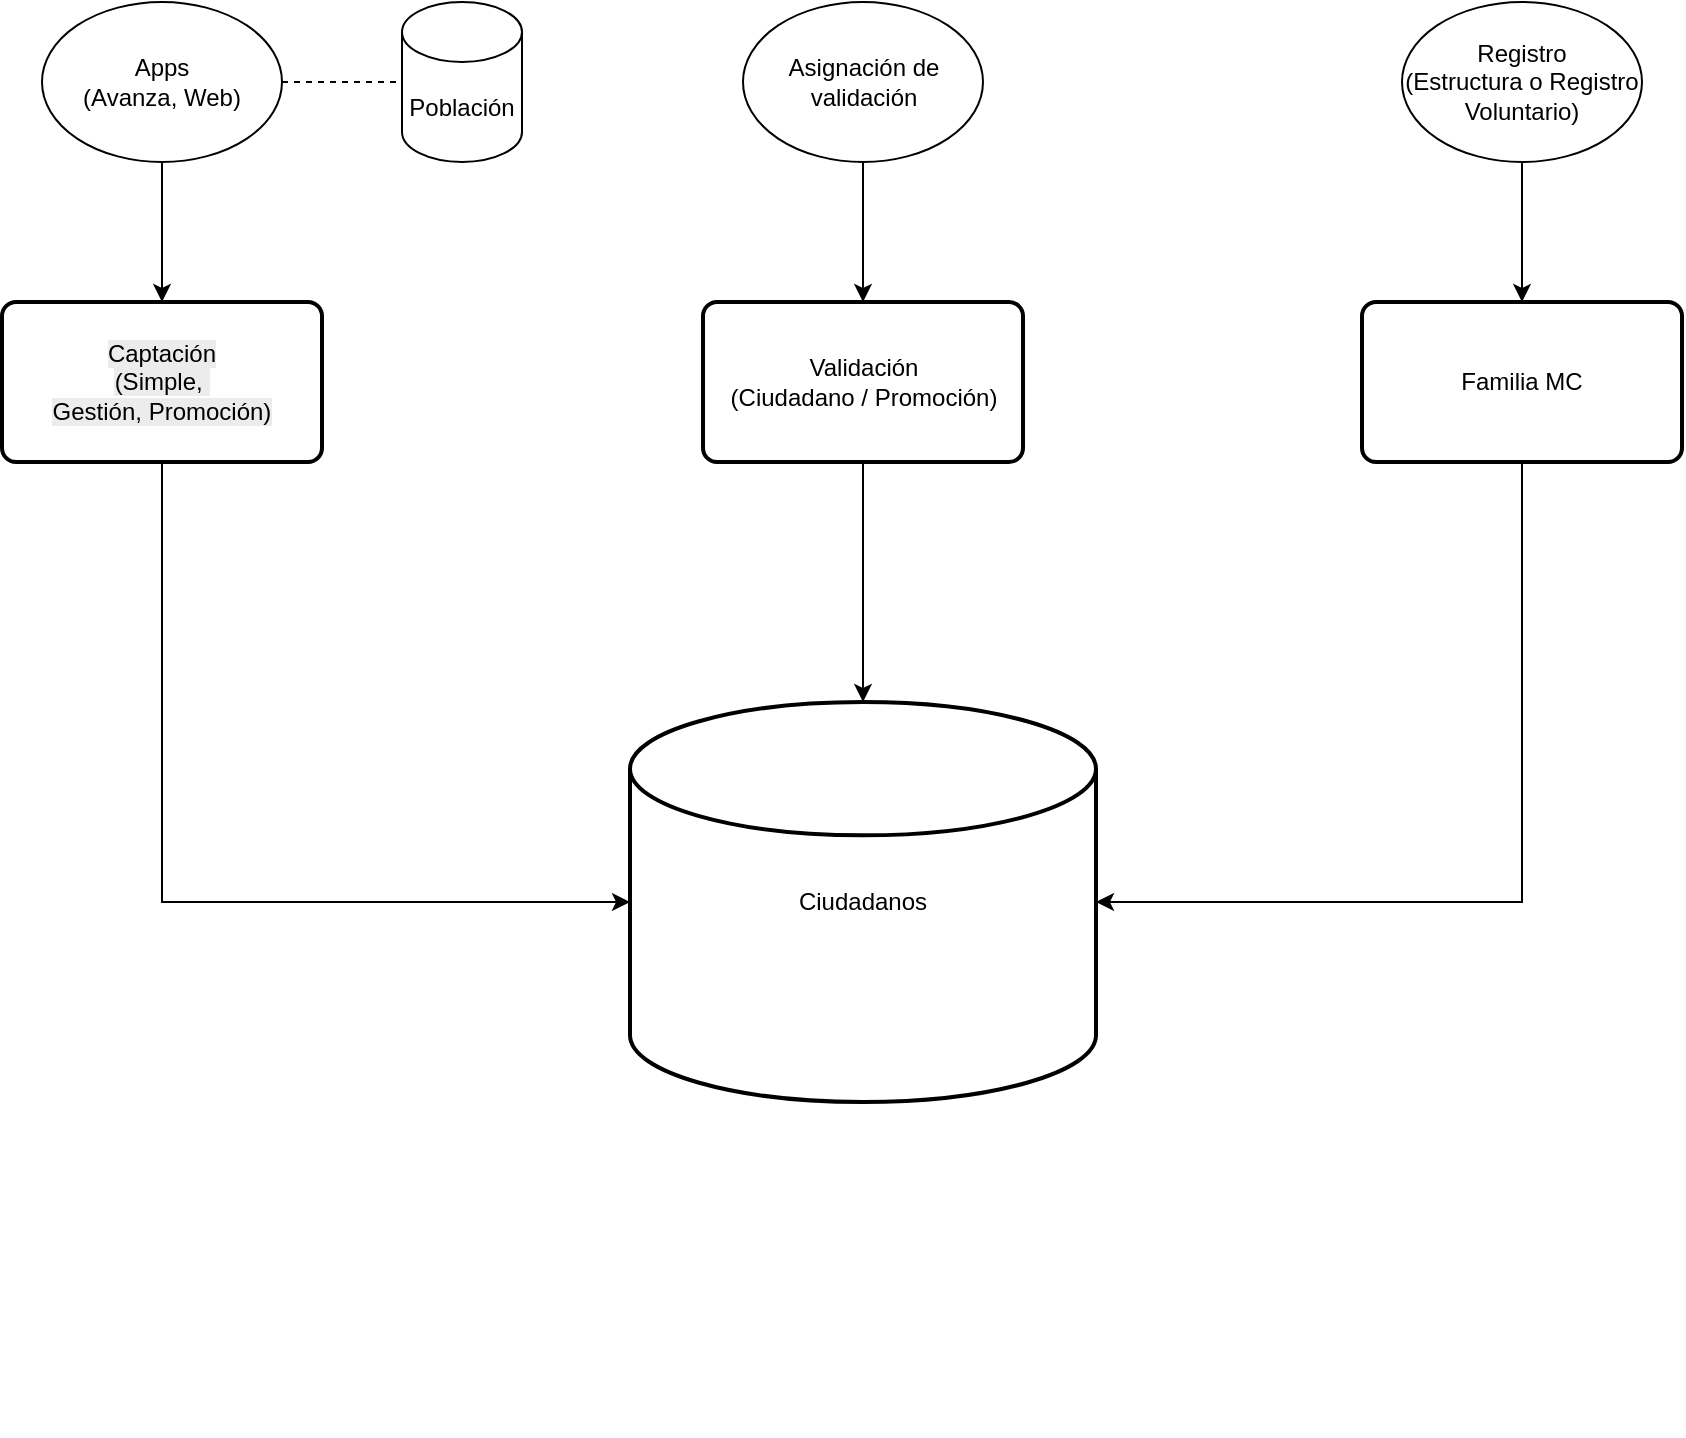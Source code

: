 <mxfile version="28.0.6" pages="6">
  <diagram name="Página-1" id="hsZ9lecJtxtvmRg1zHp1">
    <mxGraphModel dx="4376" dy="886" grid="1" gridSize="10" guides="1" tooltips="1" connect="1" arrows="1" fold="1" page="1" pageScale="1" pageWidth="1169" pageHeight="827" math="0" shadow="0">
      <root>
        <mxCell id="0" />
        <mxCell id="1" parent="0" />
        <mxCell id="UHxjTO6CQ74Ett86COz6-6" value="Ciudadanos" style="strokeWidth=2;html=1;shape=mxgraph.flowchart.database;whiteSpace=wrap;" parent="1" vertex="1">
          <mxGeometry x="-1986" y="510" width="233" height="200" as="geometry" />
        </mxCell>
        <mxCell id="UHxjTO6CQ74Ett86COz6-7" value="&lt;span style=&quot;color: rgb(0, 0, 0); font-family: Helvetica; font-size: 12px; font-style: normal; font-variant-ligatures: normal; font-variant-caps: normal; font-weight: 400; letter-spacing: normal; orphans: 2; text-align: center; text-indent: 0px; text-transform: none; widows: 2; word-spacing: 0px; -webkit-text-stroke-width: 0px; white-space: normal; background-color: rgb(236, 236, 236); text-decoration-thickness: initial; text-decoration-style: initial; text-decoration-color: initial; display: inline !important; float: none;&quot;&gt;Captación&lt;/span&gt;&lt;br style=&quot;forced-color-adjust: none; color: rgb(0, 0, 0); font-family: Helvetica; font-size: 12px; font-style: normal; font-variant-ligatures: normal; font-variant-caps: normal; font-weight: 400; letter-spacing: normal; orphans: 2; text-align: center; text-indent: 0px; text-transform: none; widows: 2; word-spacing: 0px; -webkit-text-stroke-width: 0px; white-space: normal; background-color: rgb(236, 236, 236); text-decoration-thickness: initial; text-decoration-style: initial; text-decoration-color: initial;&quot;&gt;&lt;span style=&quot;color: rgb(0, 0, 0); font-family: Helvetica; font-size: 12px; font-style: normal; font-variant-ligatures: normal; font-variant-caps: normal; font-weight: 400; letter-spacing: normal; orphans: 2; text-align: center; text-indent: 0px; text-transform: none; widows: 2; word-spacing: 0px; -webkit-text-stroke-width: 0px; white-space: normal; background-color: rgb(236, 236, 236); text-decoration-thickness: initial; text-decoration-style: initial; text-decoration-color: initial; display: inline !important; float: none;&quot;&gt;(Simple,&amp;nbsp;&lt;/span&gt;&lt;div&gt;&lt;span style=&quot;color: rgb(0, 0, 0); font-family: Helvetica; font-size: 12px; font-style: normal; font-variant-ligatures: normal; font-variant-caps: normal; font-weight: 400; letter-spacing: normal; orphans: 2; text-align: center; text-indent: 0px; text-transform: none; widows: 2; word-spacing: 0px; -webkit-text-stroke-width: 0px; white-space: normal; background-color: rgb(236, 236, 236); text-decoration-thickness: initial; text-decoration-style: initial; text-decoration-color: initial; display: inline !important; float: none;&quot;&gt;Gestión, Promoción)&lt;/span&gt;&lt;/div&gt;" style="rounded=1;whiteSpace=wrap;html=1;absoluteArcSize=1;arcSize=14;strokeWidth=2;" parent="1" vertex="1">
          <mxGeometry x="-2300" y="310" width="160" height="80" as="geometry" />
        </mxCell>
        <mxCell id="UHxjTO6CQ74Ett86COz6-8" value="Validación&lt;br&gt;(Ciudadano / Promoción)" style="rounded=1;whiteSpace=wrap;html=1;absoluteArcSize=1;arcSize=14;strokeWidth=2;" parent="1" vertex="1">
          <mxGeometry x="-1949.5" y="310" width="160" height="80" as="geometry" />
        </mxCell>
        <mxCell id="UHxjTO6CQ74Ett86COz6-10" value="Familia MC" style="rounded=1;whiteSpace=wrap;html=1;absoluteArcSize=1;arcSize=14;strokeWidth=2;" parent="1" vertex="1">
          <mxGeometry x="-1620" y="310" width="160" height="80" as="geometry" />
        </mxCell>
        <mxCell id="UHxjTO6CQ74Ett86COz6-14" value="" style="endArrow=classic;html=1;rounded=0;exitX=0.5;exitY=1;exitDx=0;exitDy=0;entryX=0.5;entryY=0;entryDx=0;entryDy=0;entryPerimeter=0;" parent="1" source="UHxjTO6CQ74Ett86COz6-8" target="UHxjTO6CQ74Ett86COz6-6" edge="1">
          <mxGeometry width="50" height="50" relative="1" as="geometry">
            <mxPoint x="-1590" y="450" as="sourcePoint" />
            <mxPoint x="-1540" y="400" as="targetPoint" />
          </mxGeometry>
        </mxCell>
        <mxCell id="UHxjTO6CQ74Ett86COz6-15" value="" style="endArrow=classic;html=1;rounded=0;exitX=0.5;exitY=1;exitDx=0;exitDy=0;entryX=0;entryY=0.5;entryDx=0;entryDy=0;entryPerimeter=0;" parent="1" source="UHxjTO6CQ74Ett86COz6-7" target="UHxjTO6CQ74Ett86COz6-6" edge="1">
          <mxGeometry width="50" height="50" relative="1" as="geometry">
            <mxPoint x="-2120" y="630" as="sourcePoint" />
            <mxPoint x="-2070" y="580" as="targetPoint" />
            <Array as="points">
              <mxPoint x="-2220" y="610" />
            </Array>
          </mxGeometry>
        </mxCell>
        <mxCell id="UHxjTO6CQ74Ett86COz6-16" value="&lt;div&gt;&lt;br&gt;&lt;/div&gt;&lt;div&gt;&lt;br&gt;&lt;/div&gt;&lt;div&gt;&lt;br&gt;&lt;/div&gt;&lt;div&gt;&lt;br&gt;&lt;/div&gt;&lt;div&gt;&lt;br&gt;&lt;/div&gt;&lt;div&gt;&lt;br&gt;&lt;/div&gt;&lt;div&gt;&lt;br&gt;&lt;/div&gt;&lt;div&gt;&lt;br&gt;&lt;/div&gt;&lt;div&gt;&lt;br&gt;&lt;/div&gt;&lt;div&gt;&lt;br&gt;&lt;/div&gt;&lt;div&gt;&lt;br&gt;&lt;/div&gt;&lt;div&gt;&lt;br&gt;&lt;/div&gt;&lt;div&gt;&lt;br&gt;&lt;/div&gt;&lt;div&gt;&lt;br&gt;&lt;/div&gt;&lt;div&gt;&lt;br&gt;&lt;/div&gt;&lt;div&gt;&lt;br&gt;&lt;/div&gt;&lt;div&gt;&lt;br&gt;&lt;/div&gt;&lt;div&gt;&lt;br&gt;&lt;/div&gt;&lt;div&gt;&lt;br&gt;&lt;/div&gt;&lt;div&gt;&lt;br&gt;&lt;/div&gt;&lt;div&gt;&lt;br&gt;&lt;/div&gt;&lt;div&gt;&lt;br&gt;&lt;/div&gt;&lt;div&gt;&lt;br&gt;&lt;/div&gt;&lt;div&gt;&lt;br&gt;&lt;/div&gt;&lt;div&gt;&lt;br&gt;&lt;/div&gt;&lt;div&gt;&lt;br&gt;&lt;/div&gt;&lt;div&gt;&lt;br&gt;&lt;/div&gt;&lt;div&gt;&lt;br&gt;&lt;/div&gt;&lt;div&gt;&lt;br&gt;&lt;/div&gt;&lt;div&gt;&lt;br&gt;&lt;/div&gt;&lt;div&gt;&lt;br&gt;&lt;/div&gt;&lt;div&gt;&lt;br&gt;&lt;/div&gt;&lt;div&gt;&lt;br&gt;&lt;/div&gt;&lt;div&gt;&lt;br&gt;&lt;/div&gt;&lt;div&gt;&lt;br&gt;&lt;/div&gt;&lt;div&gt;&lt;br&gt;&lt;/div&gt;&lt;div&gt;&lt;br&gt;&lt;/div&gt;&lt;div&gt;&lt;br&gt;&lt;/div&gt;&lt;div&gt;&lt;br&gt;&lt;/div&gt;&lt;div&gt;&lt;br&gt;&lt;/div&gt;&lt;div&gt;&lt;br&gt;&lt;/div&gt;" style="endArrow=classic;html=1;rounded=0;entryX=1;entryY=0.5;entryDx=0;entryDy=0;entryPerimeter=0;exitX=0.5;exitY=1;exitDx=0;exitDy=0;" parent="1" source="UHxjTO6CQ74Ett86COz6-10" target="UHxjTO6CQ74Ett86COz6-6" edge="1">
          <mxGeometry width="50" height="50" relative="1" as="geometry">
            <mxPoint x="-1590" y="450" as="sourcePoint" />
            <mxPoint x="-1540" y="400" as="targetPoint" />
            <Array as="points">
              <mxPoint x="-1540" y="610" />
            </Array>
          </mxGeometry>
        </mxCell>
        <mxCell id="UHxjTO6CQ74Ett86COz6-18" value="Apps&lt;br&gt;(Avanza, Web)" style="ellipse;whiteSpace=wrap;html=1;" parent="1" vertex="1">
          <mxGeometry x="-2280" y="160" width="120" height="80" as="geometry" />
        </mxCell>
        <mxCell id="UHxjTO6CQ74Ett86COz6-19" value="" style="endArrow=classic;html=1;rounded=0;exitX=0.5;exitY=1;exitDx=0;exitDy=0;entryX=0.5;entryY=0;entryDx=0;entryDy=0;" parent="1" source="UHxjTO6CQ74Ett86COz6-18" target="UHxjTO6CQ74Ett86COz6-7" edge="1">
          <mxGeometry width="50" height="50" relative="1" as="geometry">
            <mxPoint x="-1590" y="450" as="sourcePoint" />
            <mxPoint x="-1540" y="400" as="targetPoint" />
          </mxGeometry>
        </mxCell>
        <mxCell id="UHxjTO6CQ74Ett86COz6-20" value="Asignación de validación" style="ellipse;whiteSpace=wrap;html=1;" parent="1" vertex="1">
          <mxGeometry x="-1929.5" y="160" width="120" height="80" as="geometry" />
        </mxCell>
        <mxCell id="UHxjTO6CQ74Ett86COz6-21" value="Registro&lt;br&gt;(Estructura o Registro Voluntario)" style="ellipse;whiteSpace=wrap;html=1;" parent="1" vertex="1">
          <mxGeometry x="-1600" y="160" width="120" height="80" as="geometry" />
        </mxCell>
        <mxCell id="UHxjTO6CQ74Ett86COz6-22" value="" style="endArrow=classic;html=1;rounded=0;exitX=0.5;exitY=1;exitDx=0;exitDy=0;entryX=0.5;entryY=0;entryDx=0;entryDy=0;" parent="1" source="UHxjTO6CQ74Ett86COz6-20" target="UHxjTO6CQ74Ett86COz6-8" edge="1">
          <mxGeometry width="50" height="50" relative="1" as="geometry">
            <mxPoint x="-1590" y="450" as="sourcePoint" />
            <mxPoint x="-1540" y="400" as="targetPoint" />
          </mxGeometry>
        </mxCell>
        <mxCell id="UHxjTO6CQ74Ett86COz6-23" value="" style="endArrow=classic;html=1;rounded=0;exitX=0.5;exitY=1;exitDx=0;exitDy=0;" parent="1" source="UHxjTO6CQ74Ett86COz6-21" edge="1">
          <mxGeometry width="50" height="50" relative="1" as="geometry">
            <mxPoint x="-1590" y="450" as="sourcePoint" />
            <mxPoint x="-1540" y="310" as="targetPoint" />
          </mxGeometry>
        </mxCell>
        <mxCell id="UHxjTO6CQ74Ett86COz6-24" value="Población" style="shape=cylinder3;whiteSpace=wrap;html=1;boundedLbl=1;backgroundOutline=1;size=15;" parent="1" vertex="1">
          <mxGeometry x="-2100" y="160" width="60" height="80" as="geometry" />
        </mxCell>
        <mxCell id="UHxjTO6CQ74Ett86COz6-25" value="" style="endArrow=none;dashed=1;html=1;rounded=0;exitX=1;exitY=0.5;exitDx=0;exitDy=0;entryX=0;entryY=0.5;entryDx=0;entryDy=0;entryPerimeter=0;" parent="1" source="UHxjTO6CQ74Ett86COz6-18" target="UHxjTO6CQ74Ett86COz6-24" edge="1">
          <mxGeometry width="50" height="50" relative="1" as="geometry">
            <mxPoint x="-1590" y="450" as="sourcePoint" />
            <mxPoint x="-1540" y="400" as="targetPoint" />
          </mxGeometry>
        </mxCell>
      </root>
    </mxGraphModel>
  </diagram>
  <diagram id="hbyUqK6uwxOMuI702YxW" name="Modelado Ciudadano">
    <mxGraphModel dx="3207" dy="886" grid="1" gridSize="10" guides="1" tooltips="1" connect="1" arrows="1" fold="1" page="1" pageScale="1" pageWidth="1169" pageHeight="827" math="0" shadow="0">
      <root>
        <mxCell id="0" />
        <mxCell id="1" parent="0" />
        <object label="Citizen&lt;div&gt;&lt;br&gt;&lt;/div&gt;" id="E9I5XwYEYZ4mQKptfwr8-1">
          <mxCell style="swimlane;fontStyle=0;childLayout=stackLayout;horizontal=1;startSize=26;fillColor=none;horizontalStack=0;resizeParent=1;resizeParentMax=0;resizeLast=0;collapsible=1;marginBottom=0;whiteSpace=wrap;html=1;" parent="1" vertex="1">
            <mxGeometry x="-790" y="260" width="210" height="702" as="geometry">
              <mxRectangle x="510" y="400" width="80" height="40" as="alternateBounds" />
            </mxGeometry>
          </mxCell>
        </object>
        <mxCell id="VIvC-IbxgZBgUxsYyrib-32" value="+ namespace: string" style="text;strokeColor=none;fillColor=none;align=left;verticalAlign=top;spacingLeft=4;spacingRight=4;overflow=hidden;rotatable=0;points=[[0,0.5],[1,0.5]];portConstraint=eastwest;whiteSpace=wrap;html=1;container=0;" parent="E9I5XwYEYZ4mQKptfwr8-1" vertex="1">
          <mxGeometry y="26" width="210" height="26" as="geometry" />
        </mxCell>
        <mxCell id="RjKsoW9BP2Pz7J9jJwAg-1" value="+ birthKey: string" style="text;align=left;verticalAlign=top;spacingLeft=4;spacingRight=4;overflow=hidden;rotatable=0;points=[[0,0.5],[1,0.5]];portConstraint=eastwest;whiteSpace=wrap;html=1;container=0;fontColor=default;" parent="E9I5XwYEYZ4mQKptfwr8-1" vertex="1">
          <mxGeometry y="52" width="210" height="26" as="geometry" />
        </mxCell>
        <mxCell id="VIvC-IbxgZBgUxsYyrib-12" value="+ birthPlace: string" style="text;align=left;verticalAlign=top;spacingLeft=4;spacingRight=4;overflow=hidden;rotatable=0;points=[[0,0.5],[1,0.5]];portConstraint=eastwest;whiteSpace=wrap;html=1;container=0;fontColor=default;" parent="E9I5XwYEYZ4mQKptfwr8-1" vertex="1">
          <mxGeometry y="78" width="210" height="26" as="geometry" />
        </mxCell>
        <mxCell id="E9I5XwYEYZ4mQKptfwr8-3" value="+ whatsapp: string" style="text;align=left;verticalAlign=top;spacingLeft=4;spacingRight=4;overflow=hidden;rotatable=0;points=[[0,0.5],[1,0.5]];portConstraint=eastwest;whiteSpace=wrap;html=1;fontColor=default;" parent="E9I5XwYEYZ4mQKptfwr8-1" vertex="1">
          <mxGeometry y="104" width="210" height="26" as="geometry" />
        </mxCell>
        <mxCell id="VIvC-IbxgZBgUxsYyrib-10" value="+ whatsappStatus: int" style="text;align=left;verticalAlign=top;spacingLeft=4;spacingRight=4;overflow=hidden;rotatable=0;points=[[0,0.5],[1,0.5]];portConstraint=eastwest;whiteSpace=wrap;html=1;fontColor=default;" parent="E9I5XwYEYZ4mQKptfwr8-1" vertex="1">
          <mxGeometry y="130" width="210" height="26" as="geometry" />
        </mxCell>
        <mxCell id="E9I5XwYEYZ4mQKptfwr8-4" value="+ phone: string" style="text;align=left;verticalAlign=top;spacingLeft=4;spacingRight=4;overflow=hidden;rotatable=0;points=[[0,0.5],[1,0.5]];portConstraint=eastwest;whiteSpace=wrap;html=1;container=0;fontColor=default;" parent="E9I5XwYEYZ4mQKptfwr8-1" vertex="1">
          <mxGeometry y="156" width="210" height="26" as="geometry" />
        </mxCell>
        <mxCell id="jwiv8KGxDKOyqyiPYcAL-1" value="+ email: string" style="text;strokeColor=none;fillColor=none;align=left;verticalAlign=top;spacingLeft=4;spacingRight=4;overflow=hidden;rotatable=0;points=[[0,0.5],[1,0.5]];portConstraint=eastwest;whiteSpace=wrap;html=1;container=0;fontColor=default;" parent="E9I5XwYEYZ4mQKptfwr8-1" vertex="1">
          <mxGeometry y="182" width="210" height="26" as="geometry" />
        </mxCell>
        <mxCell id="VIvC-IbxgZBgUxsYyrib-15" value="+&amp;nbsp;classification: string" style="text;align=left;verticalAlign=top;spacingLeft=4;spacingRight=4;overflow=hidden;rotatable=0;points=[[0,0.5],[1,0.5]];portConstraint=eastwest;whiteSpace=wrap;html=1;container=0;fontColor=default;" parent="E9I5XwYEYZ4mQKptfwr8-1" vertex="1">
          <mxGeometry y="208" width="210" height="26" as="geometry" />
        </mxCell>
        <mxCell id="E9I5XwYEYZ4mQKptfwr8-5" value="+ nickname: string" style="text;align=left;verticalAlign=top;spacingLeft=4;spacingRight=4;overflow=hidden;rotatable=0;points=[[0,0.5],[1,0.5]];portConstraint=eastwest;whiteSpace=wrap;html=1;container=0;fontColor=default;" parent="E9I5XwYEYZ4mQKptfwr8-1" vertex="1">
          <mxGeometry y="234" width="210" height="26" as="geometry" />
        </mxCell>
        <mxCell id="VIvC-IbxgZBgUxsYyrib-11" value="+ occupation: string" style="text;align=left;verticalAlign=top;spacingLeft=4;spacingRight=4;overflow=hidden;rotatable=0;points=[[0,0.5],[1,0.5]];portConstraint=eastwest;whiteSpace=wrap;html=1;container=0;fontColor=default;" parent="E9I5XwYEYZ4mQKptfwr8-1" vertex="1">
          <mxGeometry y="260" width="210" height="26" as="geometry" />
        </mxCell>
        <mxCell id="VIvC-IbxgZBgUxsYyrib-16" value="+&amp;nbsp;tshirtSize: string" style="text;align=left;verticalAlign=top;spacingLeft=4;spacingRight=4;overflow=hidden;rotatable=0;points=[[0,0.5],[1,0.5]];portConstraint=eastwest;whiteSpace=wrap;html=1;container=0;fontColor=default;" parent="E9I5XwYEYZ4mQKptfwr8-1" vertex="1">
          <mxGeometry y="286" width="210" height="26" as="geometry" />
        </mxCell>
        <mxCell id="VIvC-IbxgZBgUxsYyrib-17" value="+&amp;nbsp;studyLevel: string" style="text;align=left;verticalAlign=top;spacingLeft=4;spacingRight=4;overflow=hidden;rotatable=0;points=[[0,0.5],[1,0.5]];portConstraint=eastwest;whiteSpace=wrap;html=1;container=0;fontColor=default;" parent="E9I5XwYEYZ4mQKptfwr8-1" vertex="1">
          <mxGeometry y="312" width="210" height="26" as="geometry" />
        </mxCell>
        <mxCell id="VIvC-IbxgZBgUxsYyrib-18" value="+&amp;nbsp;studyLevelCareer: string" style="text;align=left;verticalAlign=top;spacingLeft=4;spacingRight=4;overflow=hidden;rotatable=0;points=[[0,0.5],[1,0.5]];portConstraint=eastwest;whiteSpace=wrap;html=1;container=0;fontColor=default;" parent="E9I5XwYEYZ4mQKptfwr8-1" vertex="1">
          <mxGeometry y="338" width="210" height="26" as="geometry" />
        </mxCell>
        <mxCell id="VIvC-IbxgZBgUxsYyrib-26" value="+ sector: string" style="text;align=left;verticalAlign=top;spacingLeft=4;spacingRight=4;overflow=hidden;rotatable=0;points=[[0,0.5],[1,0.5]];portConstraint=eastwest;whiteSpace=wrap;html=1;container=0;fontColor=default;" parent="E9I5XwYEYZ4mQKptfwr8-1" vertex="1">
          <mxGeometry y="364" width="210" height="26" as="geometry" />
        </mxCell>
        <mxCell id="VIvC-IbxgZBgUxsYyrib-72" value="+ childrenNumber: int" style="text;align=left;verticalAlign=top;spacingLeft=4;spacingRight=4;overflow=hidden;rotatable=0;points=[[0,0.5],[1,0.5]];portConstraint=eastwest;whiteSpace=wrap;html=1;container=0;fontColor=default;" parent="E9I5XwYEYZ4mQKptfwr8-1" vertex="1">
          <mxGeometry y="390" width="210" height="26" as="geometry" />
        </mxCell>
        <mxCell id="VIvC-IbxgZBgUxsYyrib-31" value="+ photo: CitizenPhoto" style="text;align=left;verticalAlign=top;spacingLeft=4;spacingRight=4;overflow=hidden;rotatable=0;points=[[0,0.5],[1,0.5]];portConstraint=eastwest;whiteSpace=wrap;html=1;container=0;fillColor=#bac8d3;strokeColor=#23445d;fontColor=default;" parent="E9I5XwYEYZ4mQKptfwr8-1" vertex="1">
          <mxGeometry y="416" width="210" height="26" as="geometry" />
        </mxCell>
        <mxCell id="RjKsoW9BP2Pz7J9jJwAg-7" value="+ status: string" style="text;align=left;verticalAlign=top;spacingLeft=4;spacingRight=4;overflow=hidden;rotatable=0;points=[[0,0.5],[1,0.5]];portConstraint=eastwest;whiteSpace=wrap;html=1;container=0;fontColor=default;" parent="E9I5XwYEYZ4mQKptfwr8-1" vertex="1">
          <mxGeometry y="442" width="210" height="26" as="geometry" />
        </mxCell>
        <mxCell id="VIvC-IbxgZBgUxsYyrib-69" value="+ idStatus: string" style="text;align=left;verticalAlign=top;spacingLeft=4;spacingRight=4;overflow=hidden;rotatable=0;points=[[0,0.5],[1,0.5]];portConstraint=eastwest;whiteSpace=wrap;html=1;container=0;fontColor=default;" parent="E9I5XwYEYZ4mQKptfwr8-1" vertex="1">
          <mxGeometry y="468" width="210" height="26" as="geometry" />
        </mxCell>
        <mxCell id="VIvC-IbxgZBgUxsYyrib-24" value="+&amp;nbsp;hasIncompleteData: int" style="text;align=left;verticalAlign=top;spacingLeft=4;spacingRight=4;overflow=hidden;rotatable=0;points=[[0,0.5],[1,0.5]];portConstraint=eastwest;whiteSpace=wrap;html=1;container=0;fontColor=default;" parent="E9I5XwYEYZ4mQKptfwr8-1" vertex="1">
          <mxGeometry y="494" width="210" height="26" as="geometry" />
        </mxCell>
        <mxCell id="VIvC-IbxgZBgUxsYyrib-14" value="+&amp;nbsp;hasVoteExperience: int" style="text;align=left;verticalAlign=top;spacingLeft=4;spacingRight=4;overflow=hidden;rotatable=0;points=[[0,0.5],[1,0.5]];portConstraint=eastwest;whiteSpace=wrap;html=1;container=0;fontColor=default;" parent="E9I5XwYEYZ4mQKptfwr8-1" vertex="1">
          <mxGeometry y="520" width="210" height="26" as="geometry" />
        </mxCell>
        <mxCell id="VIvC-IbxgZBgUxsYyrib-51" value="+ voteKey: string" style="text;align=left;verticalAlign=top;spacingLeft=4;spacingRight=4;overflow=hidden;rotatable=0;points=[[0,0.5],[1,0.5]];portConstraint=eastwest;whiteSpace=wrap;html=1;container=0;fontColor=default;" parent="E9I5XwYEYZ4mQKptfwr8-1" vertex="1">
          <mxGeometry y="546" width="210" height="26" as="geometry" />
        </mxCell>
        <mxCell id="VIvC-IbxgZBgUxsYyrib-50" value="+ voteAddress: CitizenAddress" style="text;align=left;verticalAlign=top;spacingLeft=4;spacingRight=4;overflow=hidden;rotatable=0;points=[[0,0.5],[1,0.5]];portConstraint=eastwest;whiteSpace=wrap;html=1;container=0;fillColor=#bac8d3;strokeColor=#23445d;" parent="E9I5XwYEYZ4mQKptfwr8-1" vertex="1">
          <mxGeometry y="572" width="210" height="26" as="geometry" />
        </mxCell>
        <mxCell id="VIvC-IbxgZBgUxsYyrib-45" value="+ address: CitizenAddress" style="text;strokeColor=#23445d;fillColor=#bac8d3;align=left;verticalAlign=top;spacingLeft=4;spacingRight=4;overflow=hidden;rotatable=0;points=[[0,0.5],[1,0.5]];portConstraint=eastwest;whiteSpace=wrap;html=1;container=0;" parent="E9I5XwYEYZ4mQKptfwr8-1" vertex="1">
          <mxGeometry y="598" width="210" height="26" as="geometry" />
        </mxCell>
        <mxCell id="VIvC-IbxgZBgUxsYyrib-13" value="+ resideInAddress: int" style="text;strokeColor=none;fillColor=none;align=left;verticalAlign=top;spacingLeft=4;spacingRight=4;overflow=hidden;rotatable=0;points=[[0,0.5],[1,0.5]];portConstraint=eastwest;whiteSpace=wrap;html=1;container=0;" parent="E9I5XwYEYZ4mQKptfwr8-1" vertex="1">
          <mxGeometry y="624" width="210" height="26" as="geometry" />
        </mxCell>
        <mxCell id="VIvC-IbxgZBgUxsYyrib-68" value="+ catchment: CitizenCatchment" style="text;strokeColor=#23445d;fillColor=#bac8d3;align=left;verticalAlign=top;spacingLeft=4;spacingRight=4;overflow=hidden;rotatable=0;points=[[0,0.5],[1,0.5]];portConstraint=eastwest;whiteSpace=wrap;html=1;container=0;" parent="E9I5XwYEYZ4mQKptfwr8-1" vertex="1">
          <mxGeometry y="650" width="210" height="26" as="geometry" />
        </mxCell>
        <mxCell id="VIvC-IbxgZBgUxsYyrib-73" value="+ regexCode: string" style="text;strokeColor=none;fillColor=none;align=left;verticalAlign=top;spacingLeft=4;spacingRight=4;overflow=hidden;rotatable=0;points=[[0,0.5],[1,0.5]];portConstraint=eastwest;whiteSpace=wrap;html=1;container=0;fontColor=default;" parent="E9I5XwYEYZ4mQKptfwr8-1" vertex="1">
          <mxGeometry y="676" width="210" height="26" as="geometry" />
        </mxCell>
        <mxCell id="GKBKzJ7On3hrFtjnqIFx-8" style="edgeStyle=orthogonalEdgeStyle;rounded=0;orthogonalLoop=1;jettySize=auto;html=1;" parent="1" source="VIvC-IbxgZBgUxsYyrib-33" target="VIvC-IbxgZBgUxsYyrib-45" edge="1">
          <mxGeometry relative="1" as="geometry" />
        </mxCell>
        <mxCell id="_12ZQPRabbRDZhWFaQs3-10" style="edgeStyle=orthogonalEdgeStyle;rounded=0;orthogonalLoop=1;jettySize=auto;html=1;entryX=0.5;entryY=0;entryDx=0;entryDy=0;" edge="1" parent="1" source="RjKsoW9BP2Pz7J9jJwAg-3" target="VIvC-IbxgZBgUxsYyrib-33">
          <mxGeometry relative="1" as="geometry" />
        </mxCell>
        <mxCell id="RjKsoW9BP2Pz7J9jJwAg-3" value="Address" style="swimlane;fontStyle=0;childLayout=stackLayout;horizontal=1;startSize=26;fillColor=none;horizontalStack=0;resizeParent=1;resizeParentMax=0;resizeLast=0;collapsible=1;marginBottom=0;whiteSpace=wrap;html=1;" parent="1" vertex="1">
          <mxGeometry x="-200" y="370" width="150" height="104" as="geometry" />
        </mxCell>
        <mxCell id="RjKsoW9BP2Pz7J9jJwAg-4" value="+ street: string" style="text;align=left;verticalAlign=top;spacingLeft=4;spacingRight=4;overflow=hidden;rotatable=0;points=[[0,0.5],[1,0.5]];portConstraint=eastwest;whiteSpace=wrap;html=1;" parent="RjKsoW9BP2Pz7J9jJwAg-3" vertex="1">
          <mxGeometry y="26" width="150" height="26" as="geometry" />
        </mxCell>
        <mxCell id="RjKsoW9BP2Pz7J9jJwAg-5" value="+ extNumber: string" style="text;align=left;verticalAlign=top;spacingLeft=4;spacingRight=4;overflow=hidden;rotatable=0;points=[[0,0.5],[1,0.5]];portConstraint=eastwest;whiteSpace=wrap;html=1;" parent="RjKsoW9BP2Pz7J9jJwAg-3" vertex="1">
          <mxGeometry y="52" width="150" height="26" as="geometry" />
        </mxCell>
        <mxCell id="VIvC-IbxgZBgUxsYyrib-38" value="+ intNumber: string" style="text;align=left;verticalAlign=top;spacingLeft=4;spacingRight=4;overflow=hidden;rotatable=0;points=[[0,0.5],[1,0.5]];portConstraint=eastwest;whiteSpace=wrap;html=1;" parent="RjKsoW9BP2Pz7J9jJwAg-3" vertex="1">
          <mxGeometry y="78" width="150" height="26" as="geometry" />
        </mxCell>
        <mxCell id="GKBKzJ7On3hrFtjnqIFx-9" style="edgeStyle=orthogonalEdgeStyle;rounded=0;orthogonalLoop=1;jettySize=auto;html=1;entryX=0.5;entryY=0;entryDx=0;entryDy=0;" parent="1" source="VIvC-IbxgZBgUxsYyrib-1" target="E9I5XwYEYZ4mQKptfwr8-1" edge="1">
          <mxGeometry relative="1" as="geometry" />
        </mxCell>
        <mxCell id="VIvC-IbxgZBgUxsYyrib-1" value="BasePerson" style="swimlane;fontStyle=0;childLayout=stackLayout;horizontal=1;startSize=26;fillColor=none;horizontalStack=0;resizeParent=1;resizeParentMax=0;resizeLast=0;collapsible=1;marginBottom=0;whiteSpace=wrap;html=1;" parent="1" vertex="1">
          <mxGeometry x="-770" y="20" width="170" height="156" as="geometry" />
        </mxCell>
        <mxCell id="VIvC-IbxgZBgUxsYyrib-3" value="+ name: string" style="text;strokeColor=#b85450;fillColor=#f8cecc;align=left;verticalAlign=top;spacingLeft=4;spacingRight=4;overflow=hidden;rotatable=0;points=[[0,0.5],[1,0.5]];portConstraint=eastwest;whiteSpace=wrap;html=1;fontColor=default;" parent="VIvC-IbxgZBgUxsYyrib-1" vertex="1">
          <mxGeometry y="26" width="170" height="26" as="geometry" />
        </mxCell>
        <mxCell id="VIvC-IbxgZBgUxsYyrib-4" value="+ firstSurname: string&lt;div&gt;&lt;br&gt;&lt;/div&gt;" style="text;strokeColor=#b85450;fillColor=#f8cecc;align=left;verticalAlign=top;spacingLeft=4;spacingRight=4;overflow=hidden;rotatable=0;points=[[0,0.5],[1,0.5]];portConstraint=eastwest;whiteSpace=wrap;html=1;fontColor=default;" parent="VIvC-IbxgZBgUxsYyrib-1" vertex="1">
          <mxGeometry y="52" width="170" height="26" as="geometry" />
        </mxCell>
        <mxCell id="VIvC-IbxgZBgUxsYyrib-5" value="+ secondSurname: string" style="text;strokeColor=#b85450;fillColor=#f8cecc;align=left;verticalAlign=top;spacingLeft=4;spacingRight=4;overflow=hidden;rotatable=0;points=[[0,0.5],[1,0.5]];portConstraint=eastwest;whiteSpace=wrap;html=1;fontColor=default;" parent="VIvC-IbxgZBgUxsYyrib-1" vertex="1">
          <mxGeometry y="78" width="170" height="26" as="geometry" />
        </mxCell>
        <mxCell id="VIvC-IbxgZBgUxsYyrib-6" value="+ birthday: string" style="text;strokeColor=#b85450;fillColor=#f8cecc;align=left;verticalAlign=top;spacingLeft=4;spacingRight=4;overflow=hidden;rotatable=0;points=[[0,0.5],[1,0.5]];portConstraint=eastwest;whiteSpace=wrap;html=1;fontColor=default;" parent="VIvC-IbxgZBgUxsYyrib-1" vertex="1">
          <mxGeometry y="104" width="170" height="26" as="geometry" />
        </mxCell>
        <mxCell id="VIvC-IbxgZBgUxsYyrib-9" value="+ genre: string" style="text;align=left;verticalAlign=top;spacingLeft=4;spacingRight=4;overflow=hidden;rotatable=0;points=[[0,0.5],[1,0.5]];portConstraint=eastwest;whiteSpace=wrap;html=1;fontColor=default;" parent="VIvC-IbxgZBgUxsYyrib-1" vertex="1">
          <mxGeometry y="130" width="170" height="26" as="geometry" />
        </mxCell>
        <mxCell id="VIvC-IbxgZBgUxsYyrib-33" value="CitizenAddress" style="swimlane;fontStyle=0;childLayout=stackLayout;horizontal=1;startSize=26;fillColor=none;horizontalStack=0;resizeParent=1;resizeParentMax=0;resizeLast=0;collapsible=1;marginBottom=0;whiteSpace=wrap;html=1;" parent="1" vertex="1">
          <mxGeometry x="-195" y="530" width="140" height="156" as="geometry" />
        </mxCell>
        <mxCell id="VIvC-IbxgZBgUxsYyrib-34" value="+&amp;nbsp;&lt;span style=&quot;background-color: rgb(255, 255, 255); white-space: pre; color: light-dark(rgb(0, 0, 0), rgb(255, 255, 255));&quot;&gt;&lt;font face=&quot;Helvetica&quot;&gt;federalDistrict&lt;/font&gt;&lt;/span&gt;&lt;span style=&quot;background-color: transparent; color: light-dark(rgb(0, 0, 0), rgb(255, 255, 255));&quot;&gt;: int&lt;/span&gt;" style="text;align=left;verticalAlign=top;spacingLeft=4;spacingRight=4;overflow=hidden;rotatable=0;points=[[0,0.5],[1,0.5]];portConstraint=eastwest;whiteSpace=wrap;html=1;" parent="VIvC-IbxgZBgUxsYyrib-33" vertex="1">
          <mxGeometry y="26" width="140" height="26" as="geometry" />
        </mxCell>
        <mxCell id="VIvC-IbxgZBgUxsYyrib-35" value="+&amp;nbsp;&lt;span style=&quot;background-color: rgb(255, 255, 255); white-space: pre; color: light-dark(rgb(0, 0, 0), rgb(255, 255, 255));&quot;&gt;&lt;font face=&quot;Helvetica&quot;&gt;localDistrict&lt;/font&gt;&lt;/span&gt;&lt;span style=&quot;background-color: transparent; color: light-dark(rgb(0, 0, 0), rgb(255, 255, 255));&quot;&gt;: int&lt;/span&gt;" style="text;align=left;verticalAlign=top;spacingLeft=4;spacingRight=4;overflow=hidden;rotatable=0;points=[[0,0.5],[1,0.5]];portConstraint=eastwest;whiteSpace=wrap;html=1;" parent="VIvC-IbxgZBgUxsYyrib-33" vertex="1">
          <mxGeometry y="52" width="140" height="26" as="geometry" />
        </mxCell>
        <mxCell id="VIvC-IbxgZBgUxsYyrib-36" value="+ section: int" style="text;align=left;verticalAlign=top;spacingLeft=4;spacingRight=4;overflow=hidden;rotatable=0;points=[[0,0.5],[1,0.5]];portConstraint=eastwest;whiteSpace=wrap;html=1;" parent="VIvC-IbxgZBgUxsYyrib-33" vertex="1">
          <mxGeometry y="78" width="140" height="26" as="geometry" />
        </mxCell>
        <mxCell id="VIvC-IbxgZBgUxsYyrib-37" value="+ block: string" style="text;align=left;verticalAlign=top;spacingLeft=4;spacingRight=4;overflow=hidden;rotatable=0;points=[[0,0.5],[1,0.5]];portConstraint=eastwest;whiteSpace=wrap;html=1;" parent="VIvC-IbxgZBgUxsYyrib-33" vertex="1">
          <mxGeometry y="104" width="140" height="26" as="geometry" />
        </mxCell>
        <mxCell id="VIvC-IbxgZBgUxsYyrib-98" value="+ promotionBlock: string" style="text;align=left;verticalAlign=top;spacingLeft=4;spacingRight=4;overflow=hidden;rotatable=0;points=[[0,0.5],[1,0.5]];portConstraint=eastwest;whiteSpace=wrap;html=1;" parent="VIvC-IbxgZBgUxsYyrib-33" vertex="1">
          <mxGeometry y="130" width="140" height="26" as="geometry" />
        </mxCell>
        <mxCell id="VIvC-IbxgZBgUxsYyrib-58" style="edgeStyle=orthogonalEdgeStyle;rounded=0;orthogonalLoop=1;jettySize=auto;html=1;" parent="1" source="VIvC-IbxgZBgUxsYyrib-52" target="VIvC-IbxgZBgUxsYyrib-1" edge="1">
          <mxGeometry relative="1" as="geometry" />
        </mxCell>
        <mxCell id="VIvC-IbxgZBgUxsYyrib-52" value="BaseModel" style="swimlane;fontStyle=0;childLayout=stackLayout;horizontal=1;startSize=26;fillColor=none;horizontalStack=0;resizeParent=1;resizeParentMax=0;resizeLast=0;collapsible=1;marginBottom=0;whiteSpace=wrap;html=1;" parent="1" vertex="1">
          <mxGeometry x="-1095" y="46" width="140" height="104" as="geometry" />
        </mxCell>
        <mxCell id="VIvC-IbxgZBgUxsYyrib-53" value="+ id: string" style="text;align=left;verticalAlign=top;spacingLeft=4;spacingRight=4;overflow=hidden;rotatable=0;points=[[0,0.5],[1,0.5]];portConstraint=eastwest;whiteSpace=wrap;html=1;fontColor=default;" parent="VIvC-IbxgZBgUxsYyrib-52" vertex="1">
          <mxGeometry y="26" width="140" height="26" as="geometry" />
        </mxCell>
        <mxCell id="VIvC-IbxgZBgUxsYyrib-54" value="+ createdOn: datetime" style="text;align=left;verticalAlign=top;spacingLeft=4;spacingRight=4;overflow=hidden;rotatable=0;points=[[0,0.5],[1,0.5]];portConstraint=eastwest;whiteSpace=wrap;html=1;fontColor=default;" parent="VIvC-IbxgZBgUxsYyrib-52" vertex="1">
          <mxGeometry y="52" width="140" height="26" as="geometry" />
        </mxCell>
        <mxCell id="VIvC-IbxgZBgUxsYyrib-55" value="+ updatedOn: datetime" style="text;align=left;verticalAlign=top;spacingLeft=4;spacingRight=4;overflow=hidden;rotatable=0;points=[[0,0.5],[1,0.5]];portConstraint=eastwest;whiteSpace=wrap;html=1;fontColor=default;" parent="VIvC-IbxgZBgUxsYyrib-52" vertex="1">
          <mxGeometry y="78" width="140" height="26" as="geometry" />
        </mxCell>
        <mxCell id="VIvC-IbxgZBgUxsYyrib-61" value="CitizenCatchment" style="swimlane;fontStyle=0;childLayout=stackLayout;horizontal=1;startSize=26;fillColor=none;horizontalStack=0;resizeParent=1;resizeParentMax=0;resizeLast=0;collapsible=1;marginBottom=0;whiteSpace=wrap;html=1;" parent="1" vertex="1">
          <mxGeometry x="-1117.5" y="660" width="185" height="104" as="geometry" />
        </mxCell>
        <mxCell id="VIvC-IbxgZBgUxsYyrib-28" value="+ idPopulation: int" style="text;align=left;verticalAlign=top;spacingLeft=4;spacingRight=4;overflow=hidden;rotatable=0;points=[[0,0.5],[1,0.5]];portConstraint=eastwest;whiteSpace=wrap;html=1;container=0;fontColor=default;" parent="VIvC-IbxgZBgUxsYyrib-61" vertex="1">
          <mxGeometry y="26" width="185" height="26" as="geometry" />
        </mxCell>
        <mxCell id="RjKsoW9BP2Pz7J9jJwAg-2" value="+ platform: string" style="text;align=left;verticalAlign=top;spacingLeft=4;spacingRight=4;overflow=hidden;rotatable=0;points=[[0,0.5],[1,0.5]];portConstraint=eastwest;whiteSpace=wrap;html=1;container=0;fontColor=default;" parent="VIvC-IbxgZBgUxsYyrib-61" vertex="1">
          <mxGeometry y="52" width="185" height="26" as="geometry" />
        </mxCell>
        <mxCell id="jwiv8KGxDKOyqyiPYcAL-3" value="+ appName: string" style="text;align=left;verticalAlign=top;spacingLeft=4;spacingRight=4;overflow=hidden;rotatable=0;points=[[0,0.5],[1,0.5]];portConstraint=eastwest;whiteSpace=wrap;html=1;container=0;fontColor=default;" parent="VIvC-IbxgZBgUxsYyrib-61" vertex="1">
          <mxGeometry y="78" width="185" height="26" as="geometry" />
        </mxCell>
        <mxCell id="_12ZQPRabbRDZhWFaQs3-12" style="edgeStyle=orthogonalEdgeStyle;rounded=0;orthogonalLoop=1;jettySize=auto;html=1;entryX=1;entryY=0.5;entryDx=0;entryDy=0;" edge="1" parent="1" source="VIvC-IbxgZBgUxsYyrib-75" target="VIvC-IbxgZBgUxsYyrib-73">
          <mxGeometry relative="1" as="geometry" />
        </mxCell>
        <mxCell id="VIvC-IbxgZBgUxsYyrib-75" value="CitizenRegex" style="swimlane;fontStyle=0;childLayout=stackLayout;horizontal=1;startSize=26;fillColor=none;horizontalStack=0;resizeParent=1;resizeParentMax=0;resizeLast=0;collapsible=1;marginBottom=0;whiteSpace=wrap;html=1;" parent="1" vertex="1">
          <mxGeometry x="-210" y="1002" width="170" height="182" as="geometry" />
        </mxCell>
        <mxCell id="VIvC-IbxgZBgUxsYyrib-76" value="+ namespace: string" style="text;strokeColor=none;fillColor=none;align=left;verticalAlign=top;spacingLeft=4;spacingRight=4;overflow=hidden;rotatable=0;points=[[0,0.5],[1,0.5]];portConstraint=eastwest;whiteSpace=wrap;html=1;" parent="VIvC-IbxgZBgUxsYyrib-75" vertex="1">
          <mxGeometry y="26" width="170" height="26" as="geometry" />
        </mxCell>
        <mxCell id="VIvC-IbxgZBgUxsYyrib-79" value="+ name: string" style="text;align=left;verticalAlign=top;spacingLeft=4;spacingRight=4;overflow=hidden;rotatable=0;points=[[0,0.5],[1,0.5]];portConstraint=eastwest;whiteSpace=wrap;html=1;" parent="VIvC-IbxgZBgUxsYyrib-75" vertex="1">
          <mxGeometry y="52" width="170" height="26" as="geometry" />
        </mxCell>
        <mxCell id="VIvC-IbxgZBgUxsYyrib-80" value="+ firstSurname: string&lt;div&gt;&lt;br&gt;&lt;/div&gt;" style="text;align=left;verticalAlign=top;spacingLeft=4;spacingRight=4;overflow=hidden;rotatable=0;points=[[0,0.5],[1,0.5]];portConstraint=eastwest;whiteSpace=wrap;html=1;" parent="VIvC-IbxgZBgUxsYyrib-75" vertex="1">
          <mxGeometry y="78" width="170" height="26" as="geometry" />
        </mxCell>
        <mxCell id="VIvC-IbxgZBgUxsYyrib-81" value="+ secondSurname: string" style="text;align=left;verticalAlign=top;spacingLeft=4;spacingRight=4;overflow=hidden;rotatable=0;points=[[0,0.5],[1,0.5]];portConstraint=eastwest;whiteSpace=wrap;html=1;" parent="VIvC-IbxgZBgUxsYyrib-75" vertex="1">
          <mxGeometry y="104" width="170" height="26" as="geometry" />
        </mxCell>
        <mxCell id="VIvC-IbxgZBgUxsYyrib-82" value="+ birthday: string" style="text;align=left;verticalAlign=top;spacingLeft=4;spacingRight=4;overflow=hidden;rotatable=0;points=[[0,0.5],[1,0.5]];portConstraint=eastwest;whiteSpace=wrap;html=1;" parent="VIvC-IbxgZBgUxsYyrib-75" vertex="1">
          <mxGeometry y="130" width="170" height="26" as="geometry" />
        </mxCell>
        <mxCell id="VIvC-IbxgZBgUxsYyrib-83" value="+ municipality: string" style="text;align=left;verticalAlign=top;spacingLeft=4;spacingRight=4;overflow=hidden;rotatable=0;points=[[0,0.5],[1,0.5]];portConstraint=eastwest;whiteSpace=wrap;html=1;" parent="VIvC-IbxgZBgUxsYyrib-75" vertex="1">
          <mxGeometry y="156" width="170" height="26" as="geometry" />
        </mxCell>
        <mxCell id="_12ZQPRabbRDZhWFaQs3-11" style="edgeStyle=orthogonalEdgeStyle;rounded=0;orthogonalLoop=1;jettySize=auto;html=1;" edge="1" parent="1" source="GKBKzJ7On3hrFtjnqIFx-1" target="VIvC-IbxgZBgUxsYyrib-31">
          <mxGeometry relative="1" as="geometry" />
        </mxCell>
        <mxCell id="GKBKzJ7On3hrFtjnqIFx-1" value="CitizenPhoto" style="swimlane;fontStyle=0;childLayout=stackLayout;horizontal=1;startSize=26;fillColor=none;horizontalStack=0;resizeParent=1;resizeParentMax=0;resizeLast=0;collapsible=1;marginBottom=0;whiteSpace=wrap;html=1;" parent="1" vertex="1">
          <mxGeometry x="-460" y="250" width="140" height="106" as="geometry" />
        </mxCell>
        <mxCell id="GKBKzJ7On3hrFtjnqIFx-2" value="+ address: string" style="text;align=left;verticalAlign=top;spacingLeft=4;spacingRight=4;overflow=hidden;rotatable=0;points=[[0,0.5],[1,0.5]];portConstraint=eastwest;whiteSpace=wrap;html=1;fontColor=default;" parent="GKBKzJ7On3hrFtjnqIFx-1" vertex="1">
          <mxGeometry y="26" width="140" height="26" as="geometry" />
        </mxCell>
        <mxCell id="GKBKzJ7On3hrFtjnqIFx-3" value="+ profile: string" style="text;align=left;verticalAlign=top;spacingLeft=4;spacingRight=4;overflow=hidden;rotatable=0;points=[[0,0.5],[1,0.5]];portConstraint=eastwest;whiteSpace=wrap;html=1;fontColor=default;" parent="GKBKzJ7On3hrFtjnqIFx-1" vertex="1">
          <mxGeometry y="52" width="140" height="28" as="geometry" />
        </mxCell>
        <mxCell id="GKBKzJ7On3hrFtjnqIFx-4" value="+ card: string" style="text;align=left;verticalAlign=top;spacingLeft=4;spacingRight=4;overflow=hidden;rotatable=0;points=[[0,0.5],[1,0.5]];portConstraint=eastwest;whiteSpace=wrap;html=1;fontColor=default;" parent="GKBKzJ7On3hrFtjnqIFx-1" vertex="1">
          <mxGeometry y="80" width="140" height="26" as="geometry" />
        </mxCell>
        <mxCell id="GKBKzJ7On3hrFtjnqIFx-7" style="edgeStyle=orthogonalEdgeStyle;rounded=0;orthogonalLoop=1;jettySize=auto;html=1;" parent="1" target="VIvC-IbxgZBgUxsYyrib-50" edge="1">
          <mxGeometry relative="1" as="geometry">
            <mxPoint x="-125" y="690" as="sourcePoint" />
          </mxGeometry>
        </mxCell>
        <mxCell id="_12ZQPRabbRDZhWFaQs3-9" style="edgeStyle=orthogonalEdgeStyle;rounded=0;orthogonalLoop=1;jettySize=auto;html=1;entryX=0.5;entryY=0;entryDx=0;entryDy=0;" edge="1" parent="1" source="_12ZQPRabbRDZhWFaQs3-1" target="RjKsoW9BP2Pz7J9jJwAg-3">
          <mxGeometry relative="1" as="geometry" />
        </mxCell>
        <mxCell id="_12ZQPRabbRDZhWFaQs3-1" value="BaseAddress" style="swimlane;fontStyle=0;childLayout=stackLayout;horizontal=1;startSize=26;fillColor=none;horizontalStack=0;resizeParent=1;resizeParentMax=0;resizeLast=0;collapsible=1;marginBottom=0;whiteSpace=wrap;html=1;" vertex="1" parent="1">
          <mxGeometry x="-200" y="160" width="150" height="130" as="geometry" />
        </mxCell>
        <mxCell id="_12ZQPRabbRDZhWFaQs3-4" value="+ municipality: string" style="text;align=left;verticalAlign=top;spacingLeft=4;spacingRight=4;overflow=hidden;rotatable=0;points=[[0,0.5],[1,0.5]];portConstraint=eastwest;whiteSpace=wrap;html=1;" vertex="1" parent="_12ZQPRabbRDZhWFaQs3-1">
          <mxGeometry y="26" width="150" height="26" as="geometry" />
        </mxCell>
        <mxCell id="_12ZQPRabbRDZhWFaQs3-6" value="+ locality: string" style="text;align=left;verticalAlign=top;spacingLeft=4;spacingRight=4;overflow=hidden;rotatable=0;points=[[0,0.5],[1,0.5]];portConstraint=eastwest;whiteSpace=wrap;html=1;" vertex="1" parent="_12ZQPRabbRDZhWFaQs3-1">
          <mxGeometry y="52" width="150" height="26" as="geometry" />
        </mxCell>
        <mxCell id="_12ZQPRabbRDZhWFaQs3-5" value="+ suburb: string" style="text;align=left;verticalAlign=top;spacingLeft=4;spacingRight=4;overflow=hidden;rotatable=0;points=[[0,0.5],[1,0.5]];portConstraint=eastwest;whiteSpace=wrap;html=1;" vertex="1" parent="_12ZQPRabbRDZhWFaQs3-1">
          <mxGeometry y="78" width="150" height="26" as="geometry" />
        </mxCell>
        <mxCell id="_12ZQPRabbRDZhWFaQs3-7" value="+ zipCode: string" style="text;align=left;verticalAlign=top;spacingLeft=4;spacingRight=4;overflow=hidden;rotatable=0;points=[[0,0.5],[1,0.5]];portConstraint=eastwest;whiteSpace=wrap;html=1;" vertex="1" parent="_12ZQPRabbRDZhWFaQs3-1">
          <mxGeometry y="104" width="150" height="26" as="geometry" />
        </mxCell>
        <mxCell id="_12ZQPRabbRDZhWFaQs3-27" style="edgeStyle=orthogonalEdgeStyle;rounded=0;orthogonalLoop=1;jettySize=auto;html=1;" edge="1" parent="1" source="_12ZQPRabbRDZhWFaQs3-13" target="VIvC-IbxgZBgUxsYyrib-61">
          <mxGeometry relative="1" as="geometry" />
        </mxCell>
        <mxCell id="_12ZQPRabbRDZhWFaQs3-13" value="CatchmentData" style="swimlane;fontStyle=0;childLayout=stackLayout;horizontal=1;startSize=26;fillColor=none;horizontalStack=0;resizeParent=1;resizeParentMax=0;resizeLast=0;collapsible=1;marginBottom=0;whiteSpace=wrap;html=1;" vertex="1" parent="1">
          <mxGeometry x="-1117.5" y="292" width="185" height="260" as="geometry" />
        </mxCell>
        <mxCell id="_12ZQPRabbRDZhWFaQs3-14" value="+ origin: string" style="text;align=left;verticalAlign=top;spacingLeft=4;spacingRight=4;overflow=hidden;rotatable=0;points=[[0,0.5],[1,0.5]];portConstraint=eastwest;whiteSpace=wrap;html=1;container=0;fontColor=default;" vertex="1" parent="_12ZQPRabbRDZhWFaQs3-13">
          <mxGeometry y="26" width="185" height="26" as="geometry" />
        </mxCell>
        <mxCell id="_12ZQPRabbRDZhWFaQs3-15" value="+ program: string" style="text;align=left;verticalAlign=top;spacingLeft=4;spacingRight=4;overflow=hidden;rotatable=0;points=[[0,0.5],[1,0.5]];portConstraint=eastwest;whiteSpace=wrap;html=1;fontColor=default;" vertex="1" parent="_12ZQPRabbRDZhWFaQs3-13">
          <mxGeometry y="52" width="185" height="26" as="geometry" />
        </mxCell>
        <mxCell id="_12ZQPRabbRDZhWFaQs3-16" value="+ activity: string" style="text;align=left;verticalAlign=top;spacingLeft=4;spacingRight=4;overflow=hidden;rotatable=0;points=[[0,0.5],[1,0.5]];portConstraint=eastwest;whiteSpace=wrap;html=1;fontColor=default;" vertex="1" parent="_12ZQPRabbRDZhWFaQs3-13">
          <mxGeometry y="78" width="185" height="26" as="geometry" />
        </mxCell>
        <mxCell id="_12ZQPRabbRDZhWFaQs3-17" value="+&amp;nbsp;username: string" style="text;align=left;verticalAlign=top;spacingLeft=4;spacingRight=4;overflow=hidden;rotatable=0;points=[[0,0.5],[1,0.5]];portConstraint=eastwest;whiteSpace=wrap;html=1;fontColor=default;" vertex="1" parent="_12ZQPRabbRDZhWFaQs3-13">
          <mxGeometry y="104" width="185" height="26" as="geometry" />
        </mxCell>
        <mxCell id="_12ZQPRabbRDZhWFaQs3-18" value="+ catchedAt: datetime" style="text;strokeColor=none;fillColor=none;align=left;verticalAlign=top;spacingLeft=4;spacingRight=4;overflow=hidden;rotatable=0;points=[[0,0.5],[1,0.5]];portConstraint=eastwest;whiteSpace=wrap;html=1;fontColor=default;" vertex="1" parent="_12ZQPRabbRDZhWFaQs3-13">
          <mxGeometry y="130" width="185" height="26" as="geometry" />
        </mxCell>
        <mxCell id="_12ZQPRabbRDZhWFaQs3-20" value="+&amp;nbsp;latitude: double" style="text;align=left;verticalAlign=top;spacingLeft=4;spacingRight=4;overflow=hidden;rotatable=0;points=[[0,0.5],[1,0.5]];portConstraint=eastwest;whiteSpace=wrap;html=1;fontColor=default;" vertex="1" parent="_12ZQPRabbRDZhWFaQs3-13">
          <mxGeometry y="156" width="185" height="26" as="geometry" />
        </mxCell>
        <mxCell id="_12ZQPRabbRDZhWFaQs3-21" value="+&amp;nbsp;longitude: double" style="text;align=left;verticalAlign=top;spacingLeft=4;spacingRight=4;overflow=hidden;rotatable=0;points=[[0,0.5],[1,0.5]];portConstraint=eastwest;whiteSpace=wrap;html=1;fontColor=default;" vertex="1" parent="_12ZQPRabbRDZhWFaQs3-13">
          <mxGeometry y="182" width="185" height="26" as="geometry" />
        </mxCell>
        <mxCell id="_12ZQPRabbRDZhWFaQs3-22" value="+&amp;nbsp;&lt;span style=&quot;background-color: rgb(255, 255, 255); white-space: pre; color: light-dark(rgb(0, 0, 0), rgb(255, 255, 255));&quot;&gt;&lt;font face=&quot;Helvetica&quot;&gt;promotionSessionId&lt;/font&gt;&lt;/span&gt;&lt;span style=&quot;background-color: transparent; color: light-dark(rgb(0, 0, 0), rgb(255, 255, 255));&quot;&gt;: string&lt;/span&gt;" style="text;align=left;verticalAlign=top;spacingLeft=4;spacingRight=4;overflow=hidden;rotatable=0;points=[[0,0.5],[1,0.5]];portConstraint=eastwest;whiteSpace=wrap;html=1;container=0;fontColor=default;" vertex="1" parent="_12ZQPRabbRDZhWFaQs3-13">
          <mxGeometry y="208" width="185" height="26" as="geometry" />
        </mxCell>
        <mxCell id="_12ZQPRabbRDZhWFaQs3-23" value="+&amp;nbsp;&lt;span style=&quot;background-color: rgb(255, 255, 255); white-space: pre; color: light-dark(rgb(0, 0, 0), rgb(255, 255, 255));&quot;&gt;&lt;font face=&quot;Helvetica&quot;&gt;catchmentSessionId&lt;/font&gt;&lt;/span&gt;&lt;span style=&quot;background-color: transparent; color: light-dark(rgb(0, 0, 0), rgb(255, 255, 255));&quot;&gt;: string&lt;/span&gt;" style="text;align=left;verticalAlign=top;spacingLeft=4;spacingRight=4;overflow=hidden;rotatable=0;points=[[0,0.5],[1,0.5]];portConstraint=eastwest;whiteSpace=wrap;html=1;container=0;fontColor=default;" vertex="1" parent="_12ZQPRabbRDZhWFaQs3-13">
          <mxGeometry y="234" width="185" height="26" as="geometry" />
        </mxCell>
        <mxCell id="_12ZQPRabbRDZhWFaQs3-28" style="edgeStyle=orthogonalEdgeStyle;rounded=0;orthogonalLoop=1;jettySize=auto;html=1;entryX=-0.01;entryY=0.846;entryDx=0;entryDy=0;entryPerimeter=0;" edge="1" parent="1" source="VIvC-IbxgZBgUxsYyrib-61" target="VIvC-IbxgZBgUxsYyrib-68">
          <mxGeometry relative="1" as="geometry" />
        </mxCell>
      </root>
    </mxGraphModel>
  </diagram>
  <diagram id="ahfny3jVG1uT65_bia9Z" name="Story">
    <mxGraphModel dx="2911" dy="1266" grid="1" gridSize="10" guides="1" tooltips="1" connect="1" arrows="1" fold="1" page="1" pageScale="1" pageWidth="1169" pageHeight="827" math="0" shadow="0">
      <root>
        <mxCell id="0" />
        <mxCell id="1" parent="0" />
        <mxCell id="0QZ6g4wQfSb_Ccco9IkX-1" value="Buscar&amp;nbsp;&lt;div&gt;ciudadano&lt;/div&gt;" style="shape=step;perimeter=stepPerimeter;whiteSpace=wrap;html=1;fixedSize=1;fontStyle=1;fontSize=15;fillColor=#f0a30a;fontColor=#000000;strokeColor=#BD7000;" parent="1" vertex="1">
          <mxGeometry x="60" y="40" width="170" height="40" as="geometry" />
        </mxCell>
        <mxCell id="0QZ6g4wQfSb_Ccco9IkX-2" value="Nombre(s)" style="strokeWidth=1;html=1;shadow=0;dashed=0;shape=mxgraph.ios.iTextInput;strokeColor=#d6b656;buttonText=;fontSize=14;whiteSpace=wrap;align=left;fillColor=#fff2cc;" parent="1" vertex="1">
          <mxGeometry x="60" y="120" width="170" height="30" as="geometry" />
        </mxCell>
        <mxCell id="0QZ6g4wQfSb_Ccco9IkX-3" value="Primer Apellido" style="strokeWidth=1;html=1;shadow=0;dashed=0;shape=mxgraph.ios.iTextInput;strokeColor=#d6b656;buttonText=;fontSize=14;whiteSpace=wrap;align=left;fillColor=#fff2cc;" parent="1" vertex="1">
          <mxGeometry x="260" y="120" width="170" height="30" as="geometry" />
        </mxCell>
        <mxCell id="0QZ6g4wQfSb_Ccco9IkX-4" value="Segundo Apellido" style="strokeWidth=1;html=1;shadow=0;dashed=0;shape=mxgraph.ios.iTextInput;strokeColor=#d6b656;buttonText=;fontSize=14;whiteSpace=wrap;align=left;fillColor=#fff2cc;" parent="1" vertex="1">
          <mxGeometry x="470" y="120" width="170" height="30" as="geometry" />
        </mxCell>
        <mxCell id="0QZ6g4wQfSb_Ccco9IkX-5" value="Dirección" style="shape=step;perimeter=stepPerimeter;whiteSpace=wrap;html=1;fixedSize=1;fillColor=#fff2cc;strokeColor=#d6b656;fontStyle=1;fontSize=15;gradientColor=#ffd966;" parent="1" vertex="1">
          <mxGeometry x="230" y="40" width="170" height="40" as="geometry" />
        </mxCell>
        <mxCell id="MaNmGqO-AxhPFkqUvakz-1" value="BUSCAR EN POBLACIÓN" style="rounded=1;html=1;shadow=0;dashed=0;whiteSpace=wrap;fontSize=12;fillColor=#f0a30a;align=center;strokeColor=#BD7000;fontColor=#FFFFFF;fontStyle=1;" vertex="1" parent="1">
          <mxGeometry x="706" y="120" width="140" height="30" as="geometry" />
        </mxCell>
        <mxCell id="MaNmGqO-AxhPFkqUvakz-3" value="&lt;h1 style=&quot;margin-top: 0px;&quot;&gt;Listado de resultados encontrados en Población&lt;/h1&gt;&lt;p&gt;Se muestran todos los resultados que coincidan con los datos proporcionados en la búsqueda&amp;nbsp;&lt;/p&gt;" style="text;html=1;whiteSpace=wrap;overflow=hidden;rounded=0;" vertex="1" parent="1">
          <mxGeometry x="55" y="170" width="765" height="80" as="geometry" />
        </mxCell>
        <mxCell id="MaNmGqO-AxhPFkqUvakz-57" value="Assets" style="childLayout=tableLayout;recursiveResize=0;strokeColor=#FF9933;fillColor=#FF9933;shadow=1;" vertex="1" parent="1">
          <mxGeometry x="58" y="270" width="788" height="300" as="geometry" />
        </mxCell>
        <mxCell id="MaNmGqO-AxhPFkqUvakz-58" style="shape=tableRow;horizontal=0;startSize=0;swimlaneHead=0;swimlaneBody=0;top=0;left=0;bottom=0;right=0;dropTarget=0;collapsible=0;recursiveResize=0;expand=0;fontStyle=0;strokeColor=inherit;fillColor=#ffffff;" vertex="1" parent="MaNmGqO-AxhPFkqUvakz-57">
          <mxGeometry width="788" height="62" as="geometry" />
        </mxCell>
        <mxCell id="MaNmGqO-AxhPFkqUvakz-103" value="No" style="connectable=0;recursiveResize=0;strokeColor=#BD7000;fillColor=#f0a30a;align=center;fontStyle=1;fontColor=#000000;html=1;" vertex="1" parent="MaNmGqO-AxhPFkqUvakz-58">
          <mxGeometry width="38" height="62" as="geometry">
            <mxRectangle width="38" height="62" as="alternateBounds" />
          </mxGeometry>
        </mxCell>
        <mxCell id="MaNmGqO-AxhPFkqUvakz-59" value="Nombre" style="connectable=0;recursiveResize=0;strokeColor=#BD7000;fillColor=#f0a30a;align=center;fontStyle=1;fontColor=#000000;html=1;" vertex="1" parent="MaNmGqO-AxhPFkqUvakz-58">
          <mxGeometry x="38" width="114" height="62" as="geometry">
            <mxRectangle width="114" height="62" as="alternateBounds" />
          </mxGeometry>
        </mxCell>
        <mxCell id="MaNmGqO-AxhPFkqUvakz-60" value="Primer Apellido" style="connectable=0;recursiveResize=0;strokeColor=#BD7000;fillColor=#f0a30a;align=center;fontStyle=1;fontColor=#000000;html=1;" vertex="1" parent="MaNmGqO-AxhPFkqUvakz-58">
          <mxGeometry x="152" width="114" height="62" as="geometry">
            <mxRectangle width="114" height="62" as="alternateBounds" />
          </mxGeometry>
        </mxCell>
        <mxCell id="MaNmGqO-AxhPFkqUvakz-61" value="Segundo Apellido" style="connectable=0;recursiveResize=0;strokeColor=#BD7000;fillColor=#f0a30a;align=center;fontStyle=1;fontColor=#000000;html=1;" vertex="1" parent="MaNmGqO-AxhPFkqUvakz-58">
          <mxGeometry x="266" width="114" height="62" as="geometry">
            <mxRectangle width="114" height="62" as="alternateBounds" />
          </mxGeometry>
        </mxCell>
        <mxCell id="MaNmGqO-AxhPFkqUvakz-83" value="Fecha de&amp;nbsp;&lt;div&gt;Nacimiento&lt;/div&gt;" style="connectable=0;recursiveResize=0;strokeColor=#BD7000;fillColor=#f0a30a;align=center;fontStyle=1;fontColor=#000000;html=1;" vertex="1" parent="MaNmGqO-AxhPFkqUvakz-58">
          <mxGeometry x="380" width="114" height="62" as="geometry">
            <mxRectangle width="114" height="62" as="alternateBounds" />
          </mxGeometry>
        </mxCell>
        <mxCell id="MaNmGqO-AxhPFkqUvakz-88" value="Municipio" style="connectable=0;recursiveResize=0;strokeColor=#BD7000;fillColor=#f0a30a;align=center;fontStyle=1;fontColor=#000000;html=1;" vertex="1" parent="MaNmGqO-AxhPFkqUvakz-58">
          <mxGeometry x="494" width="114" height="62" as="geometry">
            <mxRectangle width="114" height="62" as="alternateBounds" />
          </mxGeometry>
        </mxCell>
        <mxCell id="MaNmGqO-AxhPFkqUvakz-93" value="Dirección" style="connectable=0;recursiveResize=0;strokeColor=#BD7000;fillColor=#f0a30a;align=center;fontStyle=1;fontColor=#000000;html=1;" vertex="1" parent="MaNmGqO-AxhPFkqUvakz-58">
          <mxGeometry x="608" width="130" height="62" as="geometry">
            <mxRectangle width="130" height="62" as="alternateBounds" />
          </mxGeometry>
        </mxCell>
        <mxCell id="MaNmGqO-AxhPFkqUvakz-98" style="connectable=0;recursiveResize=0;strokeColor=#BD7000;fillColor=#f0a30a;align=center;fontStyle=1;fontColor=#000000;html=1;" vertex="1" parent="MaNmGqO-AxhPFkqUvakz-58">
          <mxGeometry x="738" width="50" height="62" as="geometry">
            <mxRectangle width="50" height="62" as="alternateBounds" />
          </mxGeometry>
        </mxCell>
        <mxCell id="MaNmGqO-AxhPFkqUvakz-62" value="" style="shape=tableRow;horizontal=0;startSize=0;swimlaneHead=0;swimlaneBody=0;top=0;left=0;bottom=0;right=0;dropTarget=0;collapsible=0;recursiveResize=0;expand=0;fontStyle=0;strokeColor=inherit;fillColor=#ffffff;" vertex="1" parent="MaNmGqO-AxhPFkqUvakz-57">
          <mxGeometry y="62" width="788" height="60" as="geometry" />
        </mxCell>
        <mxCell id="MaNmGqO-AxhPFkqUvakz-104" value="1" style="connectable=0;recursiveResize=0;strokeColor=inherit;fillColor=inherit;align=center;whiteSpace=wrap;html=1;" vertex="1" parent="MaNmGqO-AxhPFkqUvakz-62">
          <mxGeometry width="38" height="60" as="geometry">
            <mxRectangle width="38" height="60" as="alternateBounds" />
          </mxGeometry>
        </mxCell>
        <mxCell id="MaNmGqO-AxhPFkqUvakz-63" value="JUAN ARMANDO" style="connectable=0;recursiveResize=0;strokeColor=inherit;fillColor=inherit;align=center;whiteSpace=wrap;html=1;" vertex="1" parent="MaNmGqO-AxhPFkqUvakz-62">
          <mxGeometry x="38" width="114" height="60" as="geometry">
            <mxRectangle width="114" height="60" as="alternateBounds" />
          </mxGeometry>
        </mxCell>
        <mxCell id="MaNmGqO-AxhPFkqUvakz-64" value="LOPEZ" style="connectable=0;recursiveResize=0;strokeColor=inherit;fillColor=inherit;align=center;whiteSpace=wrap;html=1;" vertex="1" parent="MaNmGqO-AxhPFkqUvakz-62">
          <mxGeometry x="152" width="114" height="60" as="geometry">
            <mxRectangle width="114" height="60" as="alternateBounds" />
          </mxGeometry>
        </mxCell>
        <mxCell id="MaNmGqO-AxhPFkqUvakz-65" value="CRUZ" style="connectable=0;recursiveResize=0;strokeColor=inherit;fillColor=inherit;align=center;whiteSpace=wrap;html=1;" vertex="1" parent="MaNmGqO-AxhPFkqUvakz-62">
          <mxGeometry x="266" width="114" height="60" as="geometry">
            <mxRectangle width="114" height="60" as="alternateBounds" />
          </mxGeometry>
        </mxCell>
        <mxCell id="MaNmGqO-AxhPFkqUvakz-84" value="25/08/1962" style="connectable=0;recursiveResize=0;strokeColor=inherit;fillColor=inherit;align=center;whiteSpace=wrap;html=1;" vertex="1" parent="MaNmGqO-AxhPFkqUvakz-62">
          <mxGeometry x="380" width="114" height="60" as="geometry">
            <mxRectangle width="114" height="60" as="alternateBounds" />
          </mxGeometry>
        </mxCell>
        <mxCell id="MaNmGqO-AxhPFkqUvakz-89" value="XOCHIMILCO" style="connectable=0;recursiveResize=0;strokeColor=inherit;fillColor=inherit;align=center;whiteSpace=wrap;html=1;" vertex="1" parent="MaNmGqO-AxhPFkqUvakz-62">
          <mxGeometry x="494" width="114" height="60" as="geometry">
            <mxRectangle width="114" height="60" as="alternateBounds" />
          </mxGeometry>
        </mxCell>
        <mxCell id="MaNmGqO-AxhPFkqUvakz-94" value="CALLE NUEVA S/N&amp;nbsp;&lt;div&gt;COL. TLAXOPAN&lt;/div&gt;" style="connectable=0;recursiveResize=0;strokeColor=inherit;fillColor=inherit;align=center;whiteSpace=wrap;html=1;" vertex="1" parent="MaNmGqO-AxhPFkqUvakz-62">
          <mxGeometry x="608" width="130" height="60" as="geometry">
            <mxRectangle width="130" height="60" as="alternateBounds" />
          </mxGeometry>
        </mxCell>
        <mxCell id="MaNmGqO-AxhPFkqUvakz-99" style="connectable=0;recursiveResize=0;strokeColor=inherit;fillColor=inherit;align=center;whiteSpace=wrap;html=1;" vertex="1" parent="MaNmGqO-AxhPFkqUvakz-62">
          <mxGeometry x="738" width="50" height="60" as="geometry">
            <mxRectangle width="50" height="60" as="alternateBounds" />
          </mxGeometry>
        </mxCell>
        <mxCell id="MaNmGqO-AxhPFkqUvakz-66" value="" style="shape=tableRow;horizontal=0;startSize=0;swimlaneHead=0;swimlaneBody=0;top=0;left=0;bottom=0;right=0;dropTarget=0;collapsible=0;recursiveResize=0;expand=0;fontStyle=1;strokeColor=inherit;fillColor=#EAF2D3;" vertex="1" parent="MaNmGqO-AxhPFkqUvakz-57">
          <mxGeometry y="122" width="788" height="58" as="geometry" />
        </mxCell>
        <mxCell id="MaNmGqO-AxhPFkqUvakz-105" value="2" style="connectable=0;recursiveResize=0;strokeColor=#d6b656;fillColor=#FFF2CC;whiteSpace=wrap;html=1;" vertex="1" parent="MaNmGqO-AxhPFkqUvakz-66">
          <mxGeometry width="38" height="58" as="geometry">
            <mxRectangle width="38" height="58" as="alternateBounds" />
          </mxGeometry>
        </mxCell>
        <mxCell id="MaNmGqO-AxhPFkqUvakz-67" value="JACINTO" style="connectable=0;recursiveResize=0;strokeColor=#d6b656;fillColor=#FFF2CC;whiteSpace=wrap;html=1;" vertex="1" parent="MaNmGqO-AxhPFkqUvakz-66">
          <mxGeometry x="38" width="114" height="58" as="geometry">
            <mxRectangle width="114" height="58" as="alternateBounds" />
          </mxGeometry>
        </mxCell>
        <mxCell id="MaNmGqO-AxhPFkqUvakz-68" value="ORDOÑEZ" style="connectable=0;recursiveResize=0;strokeColor=#d6b656;fillColor=#FFF2CC;whiteSpace=wrap;html=1;" vertex="1" parent="MaNmGqO-AxhPFkqUvakz-66">
          <mxGeometry x="152" width="114" height="58" as="geometry">
            <mxRectangle width="114" height="58" as="alternateBounds" />
          </mxGeometry>
        </mxCell>
        <mxCell id="MaNmGqO-AxhPFkqUvakz-69" value="SANCHEZ" style="connectable=0;recursiveResize=0;strokeColor=#d6b656;fillColor=#FFF2CC;whiteSpace=wrap;html=1;" vertex="1" parent="MaNmGqO-AxhPFkqUvakz-66">
          <mxGeometry x="266" width="114" height="58" as="geometry">
            <mxRectangle width="114" height="58" as="alternateBounds" />
          </mxGeometry>
        </mxCell>
        <mxCell id="MaNmGqO-AxhPFkqUvakz-85" value="01/12/1988" style="connectable=0;recursiveResize=0;strokeColor=#d6b656;fillColor=#FFF2CC;whiteSpace=wrap;html=1;" vertex="1" parent="MaNmGqO-AxhPFkqUvakz-66">
          <mxGeometry x="380" width="114" height="58" as="geometry">
            <mxRectangle width="114" height="58" as="alternateBounds" />
          </mxGeometry>
        </mxCell>
        <mxCell id="MaNmGqO-AxhPFkqUvakz-90" value="VENUSTIANO CARRANZA" style="connectable=0;recursiveResize=0;strokeColor=#d6b656;fillColor=#FFF2CC;whiteSpace=wrap;html=1;" vertex="1" parent="MaNmGqO-AxhPFkqUvakz-66">
          <mxGeometry x="494" width="114" height="58" as="geometry">
            <mxRectangle width="114" height="58" as="alternateBounds" />
          </mxGeometry>
        </mxCell>
        <mxCell id="MaNmGqO-AxhPFkqUvakz-95" value="&lt;div&gt;CALLE JUAN ALMONTE NO. 9&lt;/div&gt;EL PARQUE" style="connectable=0;recursiveResize=0;strokeColor=#d6b656;fillColor=#FFF2CC;whiteSpace=wrap;html=1;" vertex="1" parent="MaNmGqO-AxhPFkqUvakz-66">
          <mxGeometry x="608" width="130" height="58" as="geometry">
            <mxRectangle width="130" height="58" as="alternateBounds" />
          </mxGeometry>
        </mxCell>
        <mxCell id="MaNmGqO-AxhPFkqUvakz-100" style="connectable=0;recursiveResize=0;strokeColor=#d6b656;fillColor=#FFF2CC;whiteSpace=wrap;html=1;" vertex="1" parent="MaNmGqO-AxhPFkqUvakz-66">
          <mxGeometry x="738" width="50" height="58" as="geometry">
            <mxRectangle width="50" height="58" as="alternateBounds" />
          </mxGeometry>
        </mxCell>
        <mxCell id="MaNmGqO-AxhPFkqUvakz-70" value="" style="shape=tableRow;horizontal=0;startSize=0;swimlaneHead=0;swimlaneBody=0;top=0;left=0;bottom=0;right=0;dropTarget=0;collapsible=0;recursiveResize=0;expand=0;fontStyle=0;strokeColor=inherit;fillColor=#ffffff;" vertex="1" parent="MaNmGqO-AxhPFkqUvakz-57">
          <mxGeometry y="180" width="788" height="62" as="geometry" />
        </mxCell>
        <mxCell id="MaNmGqO-AxhPFkqUvakz-106" value="3" style="connectable=0;recursiveResize=0;strokeColor=inherit;fillColor=inherit;fontStyle=0;align=center;whiteSpace=wrap;html=1;" vertex="1" parent="MaNmGqO-AxhPFkqUvakz-70">
          <mxGeometry width="38" height="62" as="geometry">
            <mxRectangle width="38" height="62" as="alternateBounds" />
          </mxGeometry>
        </mxCell>
        <mxCell id="MaNmGqO-AxhPFkqUvakz-71" value="GUADALUPE MARIA" style="connectable=0;recursiveResize=0;strokeColor=inherit;fillColor=inherit;fontStyle=0;align=center;whiteSpace=wrap;html=1;" vertex="1" parent="MaNmGqO-AxhPFkqUvakz-70">
          <mxGeometry x="38" width="114" height="62" as="geometry">
            <mxRectangle width="114" height="62" as="alternateBounds" />
          </mxGeometry>
        </mxCell>
        <mxCell id="MaNmGqO-AxhPFkqUvakz-72" value="CASAS" style="connectable=0;recursiveResize=0;strokeColor=inherit;fillColor=inherit;fontStyle=0;align=center;whiteSpace=wrap;html=1;" vertex="1" parent="MaNmGqO-AxhPFkqUvakz-70">
          <mxGeometry x="152" width="114" height="62" as="geometry">
            <mxRectangle width="114" height="62" as="alternateBounds" />
          </mxGeometry>
        </mxCell>
        <mxCell id="MaNmGqO-AxhPFkqUvakz-73" value="RINCON" style="connectable=0;recursiveResize=0;strokeColor=inherit;fillColor=inherit;fontStyle=0;align=center;whiteSpace=wrap;html=1;" vertex="1" parent="MaNmGqO-AxhPFkqUvakz-70">
          <mxGeometry x="266" width="114" height="62" as="geometry">
            <mxRectangle width="114" height="62" as="alternateBounds" />
          </mxGeometry>
        </mxCell>
        <mxCell id="MaNmGqO-AxhPFkqUvakz-86" value="09/04/2001" style="connectable=0;recursiveResize=0;strokeColor=inherit;fillColor=inherit;fontStyle=0;align=center;whiteSpace=wrap;html=1;" vertex="1" parent="MaNmGqO-AxhPFkqUvakz-70">
          <mxGeometry x="380" width="114" height="62" as="geometry">
            <mxRectangle width="114" height="62" as="alternateBounds" />
          </mxGeometry>
        </mxCell>
        <mxCell id="MaNmGqO-AxhPFkqUvakz-91" value="COYOACAN" style="connectable=0;recursiveResize=0;strokeColor=inherit;fillColor=inherit;fontStyle=0;align=center;whiteSpace=wrap;html=1;" vertex="1" parent="MaNmGqO-AxhPFkqUvakz-70">
          <mxGeometry x="494" width="114" height="62" as="geometry">
            <mxRectangle width="114" height="62" as="alternateBounds" />
          </mxGeometry>
        </mxCell>
        <mxCell id="MaNmGqO-AxhPFkqUvakz-96" value="&lt;div&gt;AVENIDA NUEVA NO. 543 INT 9&lt;/div&gt;COPILCO" style="connectable=0;recursiveResize=0;strokeColor=inherit;fillColor=inherit;fontStyle=0;align=center;whiteSpace=wrap;html=1;" vertex="1" parent="MaNmGqO-AxhPFkqUvakz-70">
          <mxGeometry x="608" width="130" height="62" as="geometry">
            <mxRectangle width="130" height="62" as="alternateBounds" />
          </mxGeometry>
        </mxCell>
        <mxCell id="MaNmGqO-AxhPFkqUvakz-101" style="connectable=0;recursiveResize=0;strokeColor=inherit;fillColor=inherit;fontStyle=0;align=center;whiteSpace=wrap;html=1;" vertex="1" parent="MaNmGqO-AxhPFkqUvakz-70">
          <mxGeometry x="738" width="50" height="62" as="geometry">
            <mxRectangle width="50" height="62" as="alternateBounds" />
          </mxGeometry>
        </mxCell>
        <mxCell id="MaNmGqO-AxhPFkqUvakz-74" value="" style="shape=tableRow;horizontal=0;startSize=0;swimlaneHead=0;swimlaneBody=0;top=0;left=0;bottom=0;right=0;dropTarget=0;collapsible=0;recursiveResize=0;expand=0;fontStyle=1;strokeColor=inherit;fillColor=#EAF2D3;" vertex="1" parent="MaNmGqO-AxhPFkqUvakz-57">
          <mxGeometry y="242" width="788" height="58" as="geometry" />
        </mxCell>
        <mxCell id="MaNmGqO-AxhPFkqUvakz-107" value="4" style="connectable=0;recursiveResize=0;strokeColor=#d6b656;fillColor=#FFF2CC;whiteSpace=wrap;html=1;gradientColor=none;" vertex="1" parent="MaNmGqO-AxhPFkqUvakz-74">
          <mxGeometry width="38" height="58" as="geometry">
            <mxRectangle width="38" height="58" as="alternateBounds" />
          </mxGeometry>
        </mxCell>
        <mxCell id="MaNmGqO-AxhPFkqUvakz-75" value="GABRIELA MARGARITA" style="connectable=0;recursiveResize=0;strokeColor=inherit;fillColor=#FFF2CC;whiteSpace=wrap;html=1;gradientColor=none;" vertex="1" parent="MaNmGqO-AxhPFkqUvakz-74">
          <mxGeometry x="38" width="114" height="58" as="geometry">
            <mxRectangle width="114" height="58" as="alternateBounds" />
          </mxGeometry>
        </mxCell>
        <mxCell id="MaNmGqO-AxhPFkqUvakz-76" value="RAMOS" style="connectable=0;recursiveResize=0;strokeColor=#d6b656;fillColor=#FFF2CC;whiteSpace=wrap;html=1;gradientColor=none;" vertex="1" parent="MaNmGqO-AxhPFkqUvakz-74">
          <mxGeometry x="152" width="114" height="58" as="geometry">
            <mxRectangle width="114" height="58" as="alternateBounds" />
          </mxGeometry>
        </mxCell>
        <mxCell id="MaNmGqO-AxhPFkqUvakz-77" value="GARCIA" style="connectable=0;recursiveResize=0;strokeColor=#d6b656;fillColor=#FFF2CC;whiteSpace=wrap;html=1;gradientColor=none;" vertex="1" parent="MaNmGqO-AxhPFkqUvakz-74">
          <mxGeometry x="266" width="114" height="58" as="geometry">
            <mxRectangle width="114" height="58" as="alternateBounds" />
          </mxGeometry>
        </mxCell>
        <mxCell id="MaNmGqO-AxhPFkqUvakz-87" value="01/01/1955" style="connectable=0;recursiveResize=0;strokeColor=#d6b656;fillColor=#FFF2CC;whiteSpace=wrap;html=1;gradientColor=none;" vertex="1" parent="MaNmGqO-AxhPFkqUvakz-74">
          <mxGeometry x="380" width="114" height="58" as="geometry">
            <mxRectangle width="114" height="58" as="alternateBounds" />
          </mxGeometry>
        </mxCell>
        <mxCell id="MaNmGqO-AxhPFkqUvakz-92" value="PORTALES ORIENTE" style="connectable=0;recursiveResize=0;strokeColor=#d6b656;fillColor=#FFF2CC;whiteSpace=wrap;html=1;gradientColor=none;" vertex="1" parent="MaNmGqO-AxhPFkqUvakz-74">
          <mxGeometry x="494" width="114" height="58" as="geometry">
            <mxRectangle width="114" height="58" as="alternateBounds" />
          </mxGeometry>
        </mxCell>
        <mxCell id="MaNmGqO-AxhPFkqUvakz-97" value="&lt;div&gt;CALZADA STA CRUZ NO. 203-A&lt;/div&gt;BENITO JUAREZ" style="connectable=0;recursiveResize=0;strokeColor=#d6b656;fillColor=#FFF2CC;whiteSpace=wrap;html=1;gradientColor=none;" vertex="1" parent="MaNmGqO-AxhPFkqUvakz-74">
          <mxGeometry x="608" width="130" height="58" as="geometry">
            <mxRectangle width="130" height="58" as="alternateBounds" />
          </mxGeometry>
        </mxCell>
        <mxCell id="MaNmGqO-AxhPFkqUvakz-102" style="connectable=0;recursiveResize=0;strokeColor=#d6b656;fillColor=#FFF2CC;whiteSpace=wrap;html=1;gradientColor=none;" vertex="1" parent="MaNmGqO-AxhPFkqUvakz-74">
          <mxGeometry x="738" width="50" height="58" as="geometry">
            <mxRectangle width="50" height="58" as="alternateBounds" />
          </mxGeometry>
        </mxCell>
        <mxCell id="MaNmGqO-AxhPFkqUvakz-113" value="&lt;blockquote style=&quot;margin: 0 0 0 40px; border: none; padding: 0px;&quot;&gt;&lt;font style=&quot;color: rgb(255, 255, 255);&quot;&gt;&lt;b&gt;NO TIENE REGISTRO&amp;nbsp;&lt;/b&gt;&lt;/font&gt;&lt;/blockquote&gt;&lt;blockquote style=&quot;margin: 0 0 0 40px; border: none; padding: 0px;&quot;&gt;&lt;div&gt;&lt;font style=&quot;color: rgb(255, 255, 255);&quot;&gt;&lt;b&gt;EN POBLACIÓN&lt;/b&gt;&lt;/font&gt;&lt;/div&gt;&lt;/blockquote&gt;" style="rounded=1;fillColor=#f0a30a;align=left;strokeColor=#BD7000;html=1;whiteSpace=wrap;fontSize=12;sketch=0;fontColor=#000000;" vertex="1" parent="1">
          <mxGeometry x="660" y="620" width="170" height="33" as="geometry" />
        </mxCell>
        <mxCell id="MaNmGqO-AxhPFkqUvakz-116" value="" style="html=1;verticalLabelPosition=bottom;align=center;labelBackgroundColor=#ffffff;verticalAlign=top;strokeWidth=2;strokeColor=#FFFFFF;shadow=0;dashed=0;shape=mxgraph.ios7.icons.add;fillColor=none;fontColor=#000000;" vertex="1" parent="1">
          <mxGeometry x="670" y="625.5" width="22" height="22" as="geometry" />
        </mxCell>
        <mxCell id="MaNmGqO-AxhPFkqUvakz-117" value="" style="html=1;verticalLabelPosition=bottom;align=center;labelBackgroundColor=#ffffff;verticalAlign=top;strokeWidth=2;strokeColor=#BD7000;shadow=0;dashed=0;shape=mxgraph.ios7.icons.select;fillColor=none;fontColor=#000000;" vertex="1" parent="1">
          <mxGeometry x="810" y="350" width="22" height="20" as="geometry" />
        </mxCell>
        <mxCell id="MaNmGqO-AxhPFkqUvakz-118" value="" style="html=1;verticalLabelPosition=bottom;align=center;labelBackgroundColor=#ffffff;verticalAlign=top;strokeWidth=2;strokeColor=#BD7000;shadow=0;dashed=0;shape=mxgraph.ios7.icons.select;fillColor=none;fontColor=#000000;" vertex="1" parent="1">
          <mxGeometry x="810" y="410" width="22" height="20" as="geometry" />
        </mxCell>
        <mxCell id="MaNmGqO-AxhPFkqUvakz-119" value="" style="html=1;verticalLabelPosition=bottom;align=center;labelBackgroundColor=#ffffff;verticalAlign=top;strokeWidth=2;strokeColor=#BD7000;shadow=0;dashed=0;shape=mxgraph.ios7.icons.select;fillColor=none;fontColor=#000000;" vertex="1" parent="1">
          <mxGeometry x="810" y="470" width="22" height="20" as="geometry" />
        </mxCell>
        <mxCell id="MaNmGqO-AxhPFkqUvakz-120" value="" style="html=1;verticalLabelPosition=bottom;align=center;labelBackgroundColor=#ffffff;verticalAlign=top;strokeWidth=2;strokeColor=#BD7000;shadow=0;dashed=0;shape=mxgraph.ios7.icons.select;fillColor=none;fontColor=#000000;" vertex="1" parent="1">
          <mxGeometry x="810" y="530" width="22" height="20" as="geometry" />
        </mxCell>
        <mxCell id="CdSpRUHPHukW3lznp_V3-1" value="Datos&amp;nbsp;&lt;div&gt;de Contacto&lt;/div&gt;" style="shape=step;perimeter=stepPerimeter;whiteSpace=wrap;html=1;fixedSize=1;fontStyle=1;fontSize=15;fillColor=#fff2cc;strokeColor=#d6b656;gradientColor=#ffd966;" vertex="1" parent="1">
          <mxGeometry x="400" y="40" width="170" height="40" as="geometry" />
        </mxCell>
        <mxCell id="CdSpRUHPHukW3lznp_V3-2" value="Datos&lt;div&gt;de Captación&lt;/div&gt;" style="shape=step;perimeter=stepPerimeter;whiteSpace=wrap;html=1;fixedSize=1;fontStyle=1;fontSize=15;fillColor=#fff2cc;strokeColor=#d6b656;gradientColor=#ffd966;" vertex="1" parent="1">
          <mxGeometry x="570" y="40" width="170" height="40" as="geometry" />
        </mxCell>
        <mxCell id="TrDYQAKySN6JPfNuMmL_-54" value="Fecha de Nacimiento" style="rounded=1;fillColor=#F1F2F4;strokeColor=none;html=1;whiteSpace=wrap;fontColor=#596780;align=left;fontSize=12;spacingLeft=10;sketch=0;" vertex="1" parent="1">
          <mxGeometry x="120" y="670" width="210" height="33" as="geometry" />
        </mxCell>
        <mxCell id="TrDYQAKySN6JPfNuMmL_-55" value="" style="shape=triangle;direction=south;fillColor=#596780;strokeColor=none;html=1;sketch=0;" vertex="1" parent="TrDYQAKySN6JPfNuMmL_-54">
          <mxGeometry x="1" y="0.5" width="12" height="6" relative="1" as="geometry">
            <mxPoint x="-20" y="-3" as="offset" />
          </mxGeometry>
        </mxCell>
        <mxCell id="SVd9hSpvsa8N4TK-dS-z-1" style="edgeStyle=orthogonalEdgeStyle;rounded=0;orthogonalLoop=1;jettySize=auto;html=1;exitX=0.5;exitY=1;exitDx=0;exitDy=0;entryX=0.457;entryY=-0.061;entryDx=0;entryDy=0;entryPerimeter=0;" edge="1" parent="1" source="MaNmGqO-AxhPFkqUvakz-113" target="TrDYQAKySN6JPfNuMmL_-54">
          <mxGeometry relative="1" as="geometry" />
        </mxCell>
        <mxCell id="SVd9hSpvsa8N4TK-dS-z-2" value="&lt;h1 style=&quot;margin-top: 0px;&quot;&gt;En caso de no tener registro en población&lt;/h1&gt;&lt;p&gt;Se debe confirmar fecha de nacimiento para tener un registro por clave única&lt;/p&gt;" style="text;html=1;whiteSpace=wrap;overflow=hidden;rounded=0;" vertex="1" parent="1">
          <mxGeometry x="450" y="680" width="350" height="120" as="geometry" />
        </mxCell>
      </root>
    </mxGraphModel>
  </diagram>
  <diagram id="w8o7dVaIXPwUeVFBUeg0" name="STORY - ADD ADDRESSES">
    <mxGraphModel dx="2038" dy="886" grid="1" gridSize="10" guides="1" tooltips="1" connect="1" arrows="1" fold="1" page="1" pageScale="1" pageWidth="1169" pageHeight="827" math="0" shadow="0">
      <root>
        <mxCell id="0" />
        <mxCell id="1" parent="0" />
        <mxCell id="_Jnw9bFG7BbfUn_iOOv5-12" value="Domicilio actual de JUAN ARMANDO LOPEZ CRUZ" style="text;html=1;align=left;verticalAlign=middle;whiteSpace=wrap;rounded=0;fontStyle=1;fontSize=14;" parent="1" vertex="1">
          <mxGeometry x="70" y="110" width="570" height="30" as="geometry" />
        </mxCell>
        <mxCell id="-PKK0Q-hycOeZHP3Lyl9-3" value="Datos&amp;nbsp;&lt;div&gt;de Contacto&lt;/div&gt;" style="shape=step;perimeter=stepPerimeter;whiteSpace=wrap;html=1;fixedSize=1;fontStyle=1;fontSize=15;fillColor=#fff2cc;strokeColor=#d6b656;gradientColor=#ffd966;" vertex="1" parent="1">
          <mxGeometry x="350" y="60" width="170" height="40" as="geometry" />
        </mxCell>
        <mxCell id="-PKK0Q-hycOeZHP3Lyl9-4" value="Buscar&amp;nbsp;&lt;div&gt;ciudadano&lt;/div&gt;" style="shape=step;perimeter=stepPerimeter;whiteSpace=wrap;html=1;fixedSize=1;fillColor=#fff2cc;strokeColor=#d6b656;fontStyle=1;fontSize=15;gradientColor=#ffd966;" vertex="1" parent="1">
          <mxGeometry x="60" y="60" width="120" height="40" as="geometry" />
        </mxCell>
        <mxCell id="-PKK0Q-hycOeZHP3Lyl9-5" value="Dirección" style="shape=step;perimeter=stepPerimeter;whiteSpace=wrap;html=1;fixedSize=1;fontStyle=1;fontSize=15;fillColor=#f0a30a;fontColor=#000000;strokeColor=#BD7000;" vertex="1" parent="1">
          <mxGeometry x="180" y="60" width="170" height="40" as="geometry" />
        </mxCell>
        <mxCell id="90Eq_agaOjkirJesqK7N-1" value="" style="strokeWidth=1;shadow=0;dashed=0;align=center;html=1;shape=mxgraph.mockup.containers.marginRect2;rectMarginTop=32;strokeColor=#666666;gradientColor=none;whiteSpace=wrap;" vertex="1" parent="1">
          <mxGeometry x="55" y="120" width="675" height="210" as="geometry" />
        </mxCell>
        <mxCell id="90Eq_agaOjkirJesqK7N-5" value="" style="strokeWidth=1;shadow=0;dashed=0;align=center;html=1;shape=mxgraph.mockup.containers.topButton;rSize=5;strokeColor=#BD7000;fillColor=#f0a30a;resizeWidth=1;movable=0;deletable=1;fontColor=#000000;" vertex="1" parent="90Eq_agaOjkirJesqK7N-1">
          <mxGeometry width="675" height="7" relative="1" as="geometry">
            <mxPoint y="25" as="offset" />
          </mxGeometry>
        </mxCell>
        <mxCell id="_Jnw9bFG7BbfUn_iOOv5-2" value="Calle" style="strokeWidth=1;html=1;shadow=0;dashed=0;shape=mxgraph.ios.iTextInput;strokeColor=#444444;buttonText=;fontSize=14;whiteSpace=wrap;align=left;" parent="90Eq_agaOjkirJesqK7N-1" vertex="1">
          <mxGeometry x="10.887" y="45.15" width="185.081" height="31.5" as="geometry" />
        </mxCell>
        <mxCell id="_Jnw9bFG7BbfUn_iOOv5-3" value="No. Ext" style="strokeWidth=1;html=1;shadow=0;dashed=0;shape=mxgraph.ios.iTextInput;strokeColor=#444444;buttonText=;fontSize=14;whiteSpace=wrap;align=left;" parent="90Eq_agaOjkirJesqK7N-1" vertex="1">
          <mxGeometry x="228.629" y="45.15" width="185.081" height="31.5" as="geometry" />
        </mxCell>
        <mxCell id="_Jnw9bFG7BbfUn_iOOv5-4" value="No. Int" style="strokeWidth=1;html=1;shadow=0;dashed=0;shape=mxgraph.ios.iTextInput;strokeColor=#444444;buttonText=;fontSize=14;whiteSpace=wrap;align=left;" parent="90Eq_agaOjkirJesqK7N-1" vertex="1">
          <mxGeometry x="457.258" y="45.15" width="185.081" height="31.5" as="geometry" />
        </mxCell>
        <mxCell id="_Jnw9bFG7BbfUn_iOOv5-6" value="Municipio" style="strokeWidth=1;html=1;shadow=0;dashed=0;shape=mxgraph.ios.iTextInput;strokeColor=#444444;buttonText=;fontSize=14;whiteSpace=wrap;align=left;" parent="90Eq_agaOjkirJesqK7N-1" vertex="1">
          <mxGeometry x="10.887" y="89.25" width="185.081" height="31.5" as="geometry" />
        </mxCell>
        <mxCell id="_Jnw9bFG7BbfUn_iOOv5-7" value="Localidad" style="strokeWidth=1;html=1;shadow=0;dashed=0;shape=mxgraph.ios.iTextInput;strokeColor=#444444;buttonText=;fontSize=14;whiteSpace=wrap;align=left;" parent="90Eq_agaOjkirJesqK7N-1" vertex="1">
          <mxGeometry x="228.629" y="89.25" width="185.081" height="31.5" as="geometry" />
        </mxCell>
        <mxCell id="_Jnw9bFG7BbfUn_iOOv5-8" value="Colonia" style="strokeWidth=1;html=1;shadow=0;dashed=0;shape=mxgraph.ios.iTextInput;strokeColor=#444444;buttonText=;fontSize=14;whiteSpace=wrap;align=left;" parent="90Eq_agaOjkirJesqK7N-1" vertex="1">
          <mxGeometry x="457.258" y="89.25" width="185.081" height="31.5" as="geometry" />
        </mxCell>
        <mxCell id="_Jnw9bFG7BbfUn_iOOv5-9" value="Sección" style="strokeWidth=1;html=1;shadow=0;dashed=0;shape=mxgraph.ios.iTextInput;strokeColor=#444444;buttonText=;fontSize=14;whiteSpace=wrap;align=left;" parent="90Eq_agaOjkirJesqK7N-1" vertex="1">
          <mxGeometry x="10.887" y="133.35" width="185.081" height="31.5" as="geometry" />
        </mxCell>
        <mxCell id="_Jnw9bFG7BbfUn_iOOv5-10" value="Dto. Local" style="strokeWidth=1;html=1;shadow=0;dashed=0;shape=mxgraph.ios.iTextInput;strokeColor=#444444;buttonText=;fontSize=14;whiteSpace=wrap;align=left;" parent="90Eq_agaOjkirJesqK7N-1" vertex="1">
          <mxGeometry x="228.629" y="133.35" width="185.081" height="31.5" as="geometry" />
        </mxCell>
        <mxCell id="_Jnw9bFG7BbfUn_iOOv5-11" value="Dto. Federal" style="strokeWidth=1;html=1;shadow=0;dashed=0;shape=mxgraph.ios.iTextInput;strokeColor=#444444;buttonText=;fontSize=14;whiteSpace=wrap;align=left;" parent="90Eq_agaOjkirJesqK7N-1" vertex="1">
          <mxGeometry x="457.258" y="133.35" width="185.081" height="31.5" as="geometry" />
        </mxCell>
        <mxCell id="90Eq_agaOjkirJesqK7N-7" value="" style="strokeWidth=1;shadow=0;dashed=0;align=center;html=1;shape=mxgraph.mockup.containers.marginRect2;rectMarginTop=32;strokeColor=#666666;gradientColor=none;whiteSpace=wrap;" vertex="1" parent="1">
          <mxGeometry x="55" y="390" width="675" height="200" as="geometry" />
        </mxCell>
        <mxCell id="90Eq_agaOjkirJesqK7N-8" value="" style="strokeWidth=1;shadow=0;dashed=0;align=center;html=1;shape=mxgraph.mockup.containers.topButton;rSize=5;strokeColor=#BD7000;fillColor=#f0a30a;resizeWidth=1;movable=0;deletable=1;fontColor=#000000;" vertex="1" parent="90Eq_agaOjkirJesqK7N-7">
          <mxGeometry width="675" height="7" relative="1" as="geometry">
            <mxPoint y="25" as="offset" />
          </mxGeometry>
        </mxCell>
        <mxCell id="90Eq_agaOjkirJesqK7N-9" value="Calle" style="strokeWidth=1;html=1;shadow=0;dashed=0;shape=mxgraph.ios.iTextInput;strokeColor=#444444;buttonText=;fontSize=14;whiteSpace=wrap;align=left;" vertex="1" parent="90Eq_agaOjkirJesqK7N-7">
          <mxGeometry x="10.887" y="43.0" width="185.081" height="30" as="geometry" />
        </mxCell>
        <mxCell id="90Eq_agaOjkirJesqK7N-10" value="No. Ext" style="strokeWidth=1;html=1;shadow=0;dashed=0;shape=mxgraph.ios.iTextInput;strokeColor=#444444;buttonText=;fontSize=14;whiteSpace=wrap;align=left;" vertex="1" parent="90Eq_agaOjkirJesqK7N-7">
          <mxGeometry x="228.629" y="43.0" width="185.081" height="30" as="geometry" />
        </mxCell>
        <mxCell id="90Eq_agaOjkirJesqK7N-11" value="No. Int" style="strokeWidth=1;html=1;shadow=0;dashed=0;shape=mxgraph.ios.iTextInput;strokeColor=#444444;buttonText=;fontSize=14;whiteSpace=wrap;align=left;" vertex="1" parent="90Eq_agaOjkirJesqK7N-7">
          <mxGeometry x="457.258" y="43.0" width="185.081" height="30" as="geometry" />
        </mxCell>
        <mxCell id="90Eq_agaOjkirJesqK7N-12" value="Municipio" style="strokeWidth=1;html=1;shadow=0;dashed=0;shape=mxgraph.ios.iTextInput;strokeColor=#444444;buttonText=;fontSize=14;whiteSpace=wrap;align=left;" vertex="1" parent="90Eq_agaOjkirJesqK7N-7">
          <mxGeometry x="10.887" y="85" width="185.081" height="30" as="geometry" />
        </mxCell>
        <mxCell id="90Eq_agaOjkirJesqK7N-13" value="Localidad" style="strokeWidth=1;html=1;shadow=0;dashed=0;shape=mxgraph.ios.iTextInput;strokeColor=#444444;buttonText=;fontSize=14;whiteSpace=wrap;align=left;" vertex="1" parent="90Eq_agaOjkirJesqK7N-7">
          <mxGeometry x="228.629" y="85" width="185.081" height="30" as="geometry" />
        </mxCell>
        <mxCell id="90Eq_agaOjkirJesqK7N-14" value="Colonia" style="strokeWidth=1;html=1;shadow=0;dashed=0;shape=mxgraph.ios.iTextInput;strokeColor=#444444;buttonText=;fontSize=14;whiteSpace=wrap;align=left;" vertex="1" parent="90Eq_agaOjkirJesqK7N-7">
          <mxGeometry x="457.258" y="85" width="185.081" height="30" as="geometry" />
        </mxCell>
        <mxCell id="90Eq_agaOjkirJesqK7N-15" value="Sección" style="strokeWidth=1;html=1;shadow=0;dashed=0;shape=mxgraph.ios.iTextInput;strokeColor=#444444;buttonText=;fontSize=14;whiteSpace=wrap;align=left;" vertex="1" parent="90Eq_agaOjkirJesqK7N-7">
          <mxGeometry x="10.887" y="127" width="185.081" height="30" as="geometry" />
        </mxCell>
        <mxCell id="90Eq_agaOjkirJesqK7N-16" value="Dto. Local" style="strokeWidth=1;html=1;shadow=0;dashed=0;shape=mxgraph.ios.iTextInput;strokeColor=#444444;buttonText=;fontSize=14;whiteSpace=wrap;align=left;" vertex="1" parent="90Eq_agaOjkirJesqK7N-7">
          <mxGeometry x="228.629" y="127" width="185.081" height="30" as="geometry" />
        </mxCell>
        <mxCell id="90Eq_agaOjkirJesqK7N-17" value="Dto. Federal" style="strokeWidth=1;html=1;shadow=0;dashed=0;shape=mxgraph.ios.iTextInput;strokeColor=#444444;buttonText=;fontSize=14;whiteSpace=wrap;align=left;" vertex="1" parent="90Eq_agaOjkirJesqK7N-7">
          <mxGeometry x="457.258" y="127" width="185.081" height="30" as="geometry" />
        </mxCell>
        <mxCell id="90Eq_agaOjkirJesqK7N-6" value="Domicilio donde vota" style="text;html=1;align=left;verticalAlign=middle;whiteSpace=wrap;rounded=0;fontStyle=1;fontSize=14;" vertex="1" parent="1">
          <mxGeometry x="70" y="383" width="570" height="30" as="geometry" />
        </mxCell>
        <mxCell id="90Eq_agaOjkirJesqK7N-18" value="JUAN ARMANDO vota en un domicilio diferente" style="strokeWidth=1;shadow=0;dashed=0;align=center;html=1;shape=mxgraph.mockup.forms.rrect;rSize=0;fillColor=#eeeeee;strokeColor=#999999;gradientColor=#cccccc;align=left;spacingLeft=4;fontSize=17;fontColor=#666666;labelPosition=right;" vertex="1" parent="1">
          <mxGeometry x="70" y="350" width="15" height="15" as="geometry" />
        </mxCell>
        <mxCell id="l4-nYGVJOqUupLDRtbfU-1" value="Datos&lt;div&gt;de Captación&lt;/div&gt;" style="shape=step;perimeter=stepPerimeter;whiteSpace=wrap;html=1;fixedSize=1;fontStyle=1;fontSize=15;fillColor=#fff2cc;strokeColor=#d6b656;gradientColor=#ffd966;" vertex="1" parent="1">
          <mxGeometry x="520" y="60" width="170" height="40" as="geometry" />
        </mxCell>
      </root>
    </mxGraphModel>
  </diagram>
  <diagram id="UvTJOUJvHjjlL7hJ4Zgh" name="STORY - ADD CONTACT">
    <mxGraphModel dx="1165" dy="506" grid="1" gridSize="10" guides="1" tooltips="1" connect="1" arrows="1" fold="1" page="1" pageScale="1" pageWidth="1169" pageHeight="827" math="0" shadow="0">
      <root>
        <mxCell id="0" />
        <mxCell id="1" parent="0" />
        <mxCell id="dQY40QBKi8XLbFkPNfhS-1" value="Números para contactar a JUAN ARMANDO LOPEZ CRUZ" style="text;html=1;align=left;verticalAlign=middle;whiteSpace=wrap;rounded=0;fontStyle=1;fontSize=14;" vertex="1" parent="1">
          <mxGeometry x="75" y="110" width="570" height="30" as="geometry" />
        </mxCell>
        <mxCell id="dQY40QBKi8XLbFkPNfhS-2" value="Dirrección" style="shape=step;perimeter=stepPerimeter;whiteSpace=wrap;html=1;fixedSize=1;fontStyle=1;fontSize=15;fillColor=#fff2cc;strokeColor=#d6b656;gradientColor=#ffd966;" vertex="1" parent="1">
          <mxGeometry x="185" y="60" width="170" height="40" as="geometry" />
        </mxCell>
        <mxCell id="dQY40QBKi8XLbFkPNfhS-3" value="Buscar&amp;nbsp;&lt;div&gt;ciudadano&lt;/div&gt;" style="shape=step;perimeter=stepPerimeter;whiteSpace=wrap;html=1;fixedSize=1;fillColor=#fff2cc;strokeColor=#d6b656;fontStyle=1;fontSize=15;gradientColor=#ffd966;" vertex="1" parent="1">
          <mxGeometry x="65" y="60" width="120" height="40" as="geometry" />
        </mxCell>
        <mxCell id="dQY40QBKi8XLbFkPNfhS-5" value="" style="strokeWidth=1;shadow=0;dashed=0;align=center;html=1;shape=mxgraph.mockup.containers.marginRect2;rectMarginTop=32;strokeColor=#666666;gradientColor=none;whiteSpace=wrap;" vertex="1" parent="1">
          <mxGeometry x="60" y="120" width="675" height="210" as="geometry" />
        </mxCell>
        <mxCell id="dQY40QBKi8XLbFkPNfhS-6" value="" style="strokeWidth=1;shadow=0;dashed=0;align=center;html=1;shape=mxgraph.mockup.containers.topButton;rSize=5;strokeColor=#BD7000;fillColor=#f0a30a;resizeWidth=1;movable=0;deletable=1;fontColor=#000000;" vertex="1" parent="dQY40QBKi8XLbFkPNfhS-5">
          <mxGeometry width="675" height="7" relative="1" as="geometry">
            <mxPoint y="25" as="offset" />
          </mxGeometry>
        </mxCell>
        <mxCell id="dQY40QBKi8XLbFkPNfhS-7" value="No. de WhatsApp" style="strokeWidth=1;html=1;shadow=0;dashed=0;shape=mxgraph.ios.iTextInput;strokeColor=#444444;buttonText=;fontSize=14;whiteSpace=wrap;align=left;" vertex="1" parent="dQY40QBKi8XLbFkPNfhS-5">
          <mxGeometry x="70" y="42.15" width="250" height="31.5" as="geometry" />
        </mxCell>
        <mxCell id="dQY40QBKi8XLbFkPNfhS-10" value="Teléfono convencional" style="strokeWidth=1;html=1;shadow=0;dashed=0;shape=mxgraph.ios.iTextInput;strokeColor=#444444;buttonText=;fontSize=14;whiteSpace=wrap;align=left;" vertex="1" parent="dQY40QBKi8XLbFkPNfhS-5">
          <mxGeometry x="70" y="100" width="250" height="31.5" as="geometry" />
        </mxCell>
        <mxCell id="oFcGWVKpyoICJmgJTUAR-1" value="" style="dashed=0;outlineConnect=0;html=1;align=center;labelPosition=center;verticalLabelPosition=bottom;verticalAlign=top;shape=mxgraph.weblogos.whatsapp;fillColor=#00E676;strokeColor=#dddddd" vertex="1" parent="dQY40QBKi8XLbFkPNfhS-5">
          <mxGeometry x="10.89" y="43.65" width="30" height="30" as="geometry" />
        </mxCell>
        <mxCell id="oFcGWVKpyoICJmgJTUAR-2" value="No posee número de WhatsApp" style="rounded=1;fillColor=#F0F2F5;strokeColor=#D8DCE3;align=left;verticalAlign=middle;fontStyle=0;fontSize=12;labelPosition=right;verticalLabelPosition=middle;spacingLeft=10;html=1;shadow=0;dashed=0" vertex="1" parent="dQY40QBKi8XLbFkPNfhS-5">
          <mxGeometry x="440" y="51.9" width="12" height="12" as="geometry" />
        </mxCell>
        <mxCell id="oFcGWVKpyoICJmgJTUAR-3" value="No posee número teléfonico" style="rounded=1;fillColor=#F0F2F5;strokeColor=#D8DCE3;align=left;verticalAlign=middle;fontStyle=0;fontSize=12;labelPosition=right;verticalLabelPosition=middle;spacingLeft=10;html=1;shadow=0;dashed=0;arcSize=22;" vertex="1" parent="dQY40QBKi8XLbFkPNfhS-5">
          <mxGeometry x="440" y="106.9" width="12" height="12" as="geometry" />
        </mxCell>
        <mxCell id="dQY40QBKi8XLbFkPNfhS-16" value="Datos&lt;div&gt;de Captación&lt;/div&gt;" style="shape=step;perimeter=stepPerimeter;whiteSpace=wrap;html=1;fixedSize=1;fontStyle=1;fontSize=15;fillColor=#fff2cc;strokeColor=#d6b656;gradientColor=#ffd966;" vertex="1" parent="1">
          <mxGeometry x="525" y="60" width="170" height="40" as="geometry" />
        </mxCell>
        <mxCell id="dQY40QBKi8XLbFkPNfhS-17" value="Datos de&lt;div&gt;Contacto&lt;/div&gt;" style="shape=step;perimeter=stepPerimeter;whiteSpace=wrap;html=1;fixedSize=1;fontStyle=1;fontSize=15;fillColor=#f0a30a;fontColor=#000000;strokeColor=#BD7000;" vertex="1" parent="1">
          <mxGeometry x="355" y="60" width="170" height="40" as="geometry" />
        </mxCell>
      </root>
    </mxGraphModel>
  </diagram>
  <diagram id="yl8IDFXB7IOEGcfBcZBK" name="STORY - CATCHMENT DATA">
    <mxGraphModel dx="2038" dy="886" grid="1" gridSize="10" guides="1" tooltips="1" connect="1" arrows="1" fold="1" page="1" pageScale="1" pageWidth="1169" pageHeight="827" math="0" shadow="0">
      <root>
        <mxCell id="0" />
        <mxCell id="1" parent="0" />
        <mxCell id="VrJKBZxWcUaK1uUNlL2B-1" value="Captación de JUAN ARMANDO LOPEZ CRUZ" style="text;html=1;align=left;verticalAlign=middle;whiteSpace=wrap;rounded=0;fontStyle=1;fontSize=14;" vertex="1" parent="1">
          <mxGeometry x="75" y="110" width="570" height="30" as="geometry" />
        </mxCell>
        <mxCell id="VrJKBZxWcUaK1uUNlL2B-2" value="Dirrección" style="shape=step;perimeter=stepPerimeter;whiteSpace=wrap;html=1;fixedSize=1;fontStyle=1;fontSize=15;fillColor=#fff2cc;strokeColor=#d6b656;gradientColor=#ffd966;" vertex="1" parent="1">
          <mxGeometry x="185" y="60" width="170" height="40" as="geometry" />
        </mxCell>
        <mxCell id="VrJKBZxWcUaK1uUNlL2B-3" value="Buscar&amp;nbsp;&lt;div&gt;ciudadano&lt;/div&gt;" style="shape=step;perimeter=stepPerimeter;whiteSpace=wrap;html=1;fixedSize=1;fillColor=#fff2cc;strokeColor=#d6b656;fontStyle=1;fontSize=15;gradientColor=#ffd966;" vertex="1" parent="1">
          <mxGeometry x="65" y="60" width="120" height="40" as="geometry" />
        </mxCell>
        <mxCell id="VrJKBZxWcUaK1uUNlL2B-4" value="" style="strokeWidth=1;shadow=0;dashed=0;align=center;html=1;shape=mxgraph.mockup.containers.marginRect2;rectMarginTop=32;strokeColor=#666666;gradientColor=none;whiteSpace=wrap;" vertex="1" parent="1">
          <mxGeometry x="60" y="120" width="675" height="120" as="geometry" />
        </mxCell>
        <mxCell id="VrJKBZxWcUaK1uUNlL2B-5" value="" style="strokeWidth=1;shadow=0;dashed=0;align=center;html=1;shape=mxgraph.mockup.containers.topButton;rSize=5;strokeColor=#BD7000;fillColor=#f0a30a;resizeWidth=1;movable=0;deletable=1;fontColor=#000000;" vertex="1" parent="VrJKBZxWcUaK1uUNlL2B-4">
          <mxGeometry width="675" height="7" relative="1" as="geometry">
            <mxPoint y="25" as="offset" />
          </mxGeometry>
        </mxCell>
        <mxCell id="pv5LE5Pl-XOfCLb2aECN-1" value="Origen" style="rounded=1;fillColor=#F1F2F4;strokeColor=none;html=1;whiteSpace=wrap;fontColor=#596780;align=left;fontSize=12;spacingLeft=10;sketch=0;" vertex="1" parent="VrJKBZxWcUaK1uUNlL2B-4">
          <mxGeometry x="20" y="60.001" width="245" height="30" as="geometry" />
        </mxCell>
        <mxCell id="pv5LE5Pl-XOfCLb2aECN-2" value="" style="shape=triangle;direction=south;fillColor=#f0a30a;strokeColor=#BD7000;html=1;sketch=0;fontColor=#000000;" vertex="1" parent="pv5LE5Pl-XOfCLb2aECN-1">
          <mxGeometry x="1" y="0.5" width="12" height="6" relative="1" as="geometry">
            <mxPoint x="-20" y="-3" as="offset" />
          </mxGeometry>
        </mxCell>
        <mxCell id="pv5LE5Pl-XOfCLb2aECN-3" value="Actividad" style="rounded=1;fillColor=#F1F2F4;strokeColor=none;html=1;whiteSpace=wrap;fontColor=#596780;align=left;fontSize=12;spacingLeft=10;sketch=0;" vertex="1" parent="VrJKBZxWcUaK1uUNlL2B-4">
          <mxGeometry x="410" y="60.001" width="245" height="30" as="geometry" />
        </mxCell>
        <mxCell id="pv5LE5Pl-XOfCLb2aECN-4" value="" style="shape=triangle;direction=south;fillColor=#fa6800;strokeColor=#C73500;html=1;sketch=0;fontColor=#000000;" vertex="1" parent="pv5LE5Pl-XOfCLb2aECN-3">
          <mxGeometry x="1" y="0.5" width="12" height="6" relative="1" as="geometry">
            <mxPoint x="-20" y="-3" as="offset" />
          </mxGeometry>
        </mxCell>
        <mxCell id="VrJKBZxWcUaK1uUNlL2B-11" value="Datos&lt;div&gt;de Captación&lt;/div&gt;" style="shape=step;perimeter=stepPerimeter;whiteSpace=wrap;html=1;fixedSize=1;fontStyle=1;fontSize=15;fillColor=#fff2cc;strokeColor=#d6b656;gradientColor=#ffd966;" vertex="1" parent="1">
          <mxGeometry x="525" y="60" width="170" height="40" as="geometry" />
        </mxCell>
        <mxCell id="VrJKBZxWcUaK1uUNlL2B-12" value="Datos de&lt;div&gt;Contacto&lt;/div&gt;" style="shape=step;perimeter=stepPerimeter;whiteSpace=wrap;html=1;fixedSize=1;fontStyle=1;fontSize=15;fillColor=#f0a30a;fontColor=#000000;strokeColor=#BD7000;" vertex="1" parent="1">
          <mxGeometry x="355" y="60" width="170" height="40" as="geometry" />
        </mxCell>
        <mxCell id="nbhKgdugAe0m5C7OZ6Tf-3" value="Datos restantes" style="text;html=1;align=left;verticalAlign=middle;whiteSpace=wrap;rounded=0;fontStyle=1;fontSize=14;" vertex="1" parent="1">
          <mxGeometry x="75" y="260" width="570" height="30" as="geometry" />
        </mxCell>
        <mxCell id="nbhKgdugAe0m5C7OZ6Tf-4" value="" style="strokeWidth=1;shadow=0;dashed=0;align=center;html=1;shape=mxgraph.mockup.containers.marginRect2;rectMarginTop=32;strokeColor=#666666;gradientColor=none;whiteSpace=wrap;" vertex="1" parent="1">
          <mxGeometry x="60" y="270" width="675" height="410" as="geometry" />
        </mxCell>
        <mxCell id="nbhKgdugAe0m5C7OZ6Tf-5" value="" style="strokeWidth=1;shadow=0;dashed=0;align=center;html=1;shape=mxgraph.mockup.containers.topButton;rSize=5;strokeColor=#BD7000;fillColor=#f0a30a;resizeWidth=1;movable=0;deletable=1;fontColor=#000000;" vertex="1" parent="nbhKgdugAe0m5C7OZ6Tf-4">
          <mxGeometry width="675" height="7" relative="1" as="geometry">
            <mxPoint y="25" as="offset" />
          </mxGeometry>
        </mxCell>
        <mxCell id="nbhKgdugAe0m5C7OZ6Tf-6" value="Nivel Máximo de Estudios" style="rounded=1;fillColor=#F1F2F4;strokeColor=none;html=1;whiteSpace=wrap;fontColor=#596780;align=left;fontSize=12;spacingLeft=10;sketch=0;" vertex="1" parent="nbhKgdugAe0m5C7OZ6Tf-4">
          <mxGeometry x="20" y="58.571" width="245" height="30" as="geometry" />
        </mxCell>
        <mxCell id="nbhKgdugAe0m5C7OZ6Tf-7" value="" style="shape=triangle;direction=south;fillColor=#fa6800;strokeColor=#C73500;html=1;sketch=0;fontColor=#000000;" vertex="1" parent="nbhKgdugAe0m5C7OZ6Tf-6">
          <mxGeometry x="1" y="0.5" width="12" height="6" relative="1" as="geometry">
            <mxPoint x="-20" y="-3" as="offset" />
          </mxGeometry>
        </mxCell>
        <mxCell id="nbhKgdugAe0m5C7OZ6Tf-8" value="Ocupación" style="rounded=1;fillColor=#F1F2F4;strokeColor=none;html=1;whiteSpace=wrap;fontColor=#596780;align=left;fontSize=12;spacingLeft=10;sketch=0;" vertex="1" parent="nbhKgdugAe0m5C7OZ6Tf-4">
          <mxGeometry x="410" y="58.571" width="245" height="30" as="geometry" />
        </mxCell>
        <mxCell id="nbhKgdugAe0m5C7OZ6Tf-9" value="" style="shape=triangle;direction=south;fillColor=#fa6800;strokeColor=#C73500;html=1;sketch=0;fontColor=#000000;" vertex="1" parent="nbhKgdugAe0m5C7OZ6Tf-8">
          <mxGeometry x="1" y="0.5" width="12" height="6" relative="1" as="geometry">
            <mxPoint x="-20" y="-3" as="offset" />
          </mxGeometry>
        </mxCell>
        <mxCell id="7RCfoN-uMxUddZD4H2H7-1" value="Apodo" style="strokeWidth=1;html=1;shadow=0;dashed=0;shape=mxgraph.ios.iTextInput;strokeColor=#444444;buttonText=;fontSize=14;whiteSpace=wrap;align=left;" vertex="1" parent="nbhKgdugAe0m5C7OZ6Tf-4">
          <mxGeometry x="20" y="127.75" width="250" height="31.5" as="geometry" />
        </mxCell>
      </root>
    </mxGraphModel>
  </diagram>
</mxfile>
